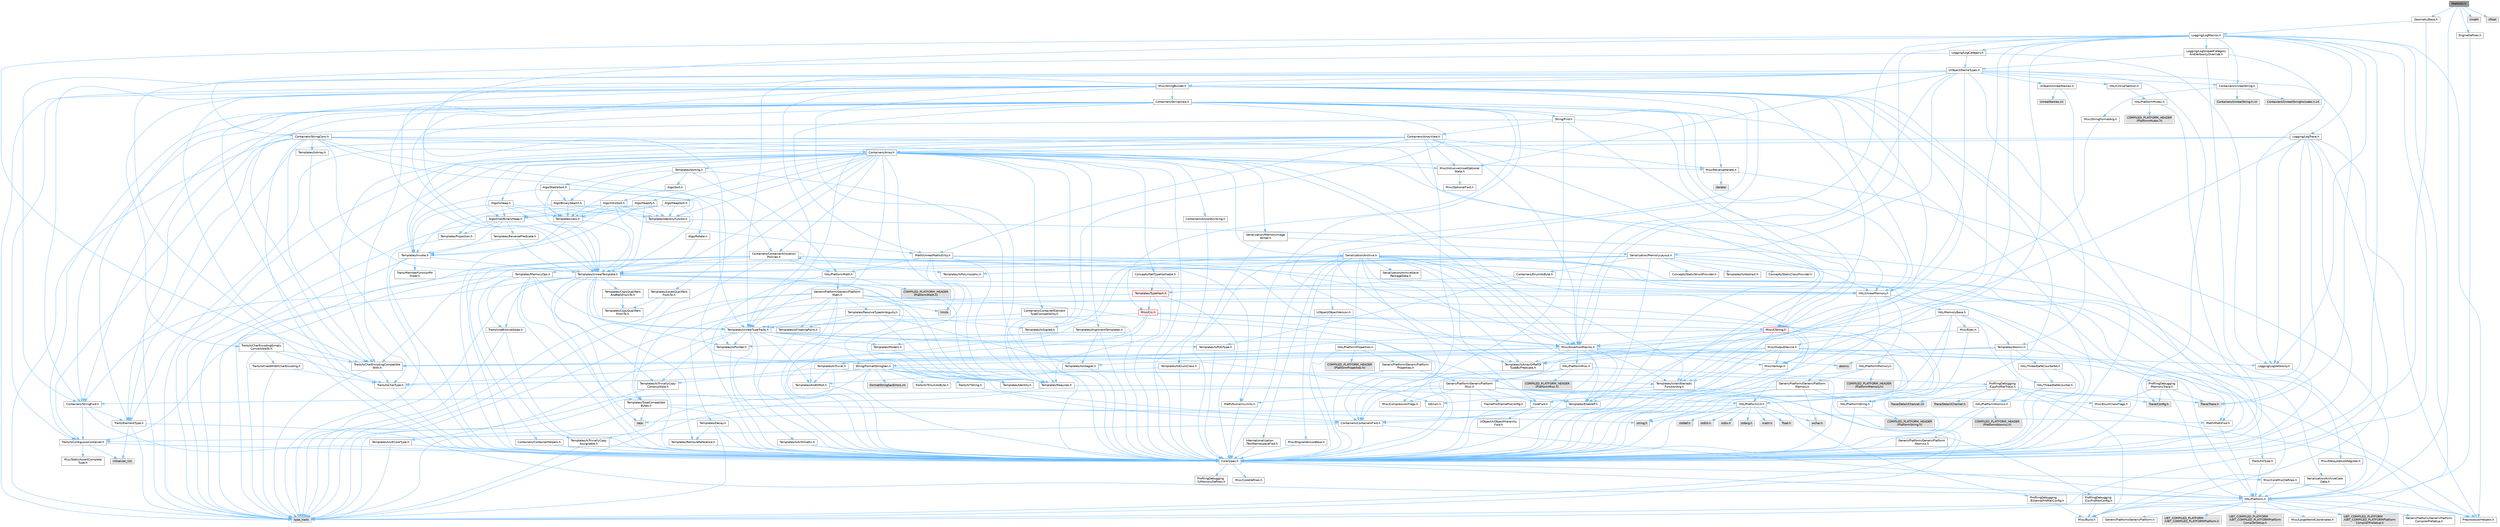 digraph "MathUtil.h"
{
 // INTERACTIVE_SVG=YES
 // LATEX_PDF_SIZE
  bgcolor="transparent";
  edge [fontname=Helvetica,fontsize=10,labelfontname=Helvetica,labelfontsize=10];
  node [fontname=Helvetica,fontsize=10,shape=box,height=0.2,width=0.4];
  Node1 [id="Node000001",label="MathUtil.h",height=0.2,width=0.4,color="gray40", fillcolor="grey60", style="filled", fontcolor="black",tooltip=" "];
  Node1 -> Node2 [id="edge1_Node000001_Node000002",color="steelblue1",style="solid",tooltip=" "];
  Node2 [id="Node000002",label="GeometryBase.h",height=0.2,width=0.4,color="grey40", fillcolor="white", style="filled",URL="$d5/d5e/GeometryBase_8h.html",tooltip=" "];
  Node2 -> Node3 [id="edge2_Node000002_Node000003",color="steelblue1",style="solid",tooltip=" "];
  Node3 [id="Node000003",label="CoreTypes.h",height=0.2,width=0.4,color="grey40", fillcolor="white", style="filled",URL="$dc/dec/CoreTypes_8h.html",tooltip=" "];
  Node3 -> Node4 [id="edge3_Node000003_Node000004",color="steelblue1",style="solid",tooltip=" "];
  Node4 [id="Node000004",label="HAL/Platform.h",height=0.2,width=0.4,color="grey40", fillcolor="white", style="filled",URL="$d9/dd0/Platform_8h.html",tooltip=" "];
  Node4 -> Node5 [id="edge4_Node000004_Node000005",color="steelblue1",style="solid",tooltip=" "];
  Node5 [id="Node000005",label="Misc/Build.h",height=0.2,width=0.4,color="grey40", fillcolor="white", style="filled",URL="$d3/dbb/Build_8h.html",tooltip=" "];
  Node4 -> Node6 [id="edge5_Node000004_Node000006",color="steelblue1",style="solid",tooltip=" "];
  Node6 [id="Node000006",label="Misc/LargeWorldCoordinates.h",height=0.2,width=0.4,color="grey40", fillcolor="white", style="filled",URL="$d2/dcb/LargeWorldCoordinates_8h.html",tooltip=" "];
  Node4 -> Node7 [id="edge6_Node000004_Node000007",color="steelblue1",style="solid",tooltip=" "];
  Node7 [id="Node000007",label="type_traits",height=0.2,width=0.4,color="grey60", fillcolor="#E0E0E0", style="filled",tooltip=" "];
  Node4 -> Node8 [id="edge7_Node000004_Node000008",color="steelblue1",style="solid",tooltip=" "];
  Node8 [id="Node000008",label="PreprocessorHelpers.h",height=0.2,width=0.4,color="grey40", fillcolor="white", style="filled",URL="$db/ddb/PreprocessorHelpers_8h.html",tooltip=" "];
  Node4 -> Node9 [id="edge8_Node000004_Node000009",color="steelblue1",style="solid",tooltip=" "];
  Node9 [id="Node000009",label="UBT_COMPILED_PLATFORM\l/UBT_COMPILED_PLATFORMPlatform\lCompilerPreSetup.h",height=0.2,width=0.4,color="grey60", fillcolor="#E0E0E0", style="filled",tooltip=" "];
  Node4 -> Node10 [id="edge9_Node000004_Node000010",color="steelblue1",style="solid",tooltip=" "];
  Node10 [id="Node000010",label="GenericPlatform/GenericPlatform\lCompilerPreSetup.h",height=0.2,width=0.4,color="grey40", fillcolor="white", style="filled",URL="$d9/dc8/GenericPlatformCompilerPreSetup_8h.html",tooltip=" "];
  Node4 -> Node11 [id="edge10_Node000004_Node000011",color="steelblue1",style="solid",tooltip=" "];
  Node11 [id="Node000011",label="GenericPlatform/GenericPlatform.h",height=0.2,width=0.4,color="grey40", fillcolor="white", style="filled",URL="$d6/d84/GenericPlatform_8h.html",tooltip=" "];
  Node4 -> Node12 [id="edge11_Node000004_Node000012",color="steelblue1",style="solid",tooltip=" "];
  Node12 [id="Node000012",label="UBT_COMPILED_PLATFORM\l/UBT_COMPILED_PLATFORMPlatform.h",height=0.2,width=0.4,color="grey60", fillcolor="#E0E0E0", style="filled",tooltip=" "];
  Node4 -> Node13 [id="edge12_Node000004_Node000013",color="steelblue1",style="solid",tooltip=" "];
  Node13 [id="Node000013",label="UBT_COMPILED_PLATFORM\l/UBT_COMPILED_PLATFORMPlatform\lCompilerSetup.h",height=0.2,width=0.4,color="grey60", fillcolor="#E0E0E0", style="filled",tooltip=" "];
  Node3 -> Node14 [id="edge13_Node000003_Node000014",color="steelblue1",style="solid",tooltip=" "];
  Node14 [id="Node000014",label="ProfilingDebugging\l/UMemoryDefines.h",height=0.2,width=0.4,color="grey40", fillcolor="white", style="filled",URL="$d2/da2/UMemoryDefines_8h.html",tooltip=" "];
  Node3 -> Node15 [id="edge14_Node000003_Node000015",color="steelblue1",style="solid",tooltip=" "];
  Node15 [id="Node000015",label="Misc/CoreMiscDefines.h",height=0.2,width=0.4,color="grey40", fillcolor="white", style="filled",URL="$da/d38/CoreMiscDefines_8h.html",tooltip=" "];
  Node15 -> Node4 [id="edge15_Node000015_Node000004",color="steelblue1",style="solid",tooltip=" "];
  Node15 -> Node8 [id="edge16_Node000015_Node000008",color="steelblue1",style="solid",tooltip=" "];
  Node3 -> Node16 [id="edge17_Node000003_Node000016",color="steelblue1",style="solid",tooltip=" "];
  Node16 [id="Node000016",label="Misc/CoreDefines.h",height=0.2,width=0.4,color="grey40", fillcolor="white", style="filled",URL="$d3/dd2/CoreDefines_8h.html",tooltip=" "];
  Node2 -> Node17 [id="edge18_Node000002_Node000017",color="steelblue1",style="solid",tooltip=" "];
  Node17 [id="Node000017",label="Logging/LogMacros.h",height=0.2,width=0.4,color="grey40", fillcolor="white", style="filled",URL="$d0/d16/LogMacros_8h.html",tooltip=" "];
  Node17 -> Node18 [id="edge19_Node000017_Node000018",color="steelblue1",style="solid",tooltip=" "];
  Node18 [id="Node000018",label="Containers/UnrealString.h",height=0.2,width=0.4,color="grey40", fillcolor="white", style="filled",URL="$d5/dba/UnrealString_8h.html",tooltip=" "];
  Node18 -> Node19 [id="edge20_Node000018_Node000019",color="steelblue1",style="solid",tooltip=" "];
  Node19 [id="Node000019",label="Containers/UnrealStringIncludes.h.inl",height=0.2,width=0.4,color="grey60", fillcolor="#E0E0E0", style="filled",tooltip=" "];
  Node18 -> Node20 [id="edge21_Node000018_Node000020",color="steelblue1",style="solid",tooltip=" "];
  Node20 [id="Node000020",label="Containers/UnrealString.h.inl",height=0.2,width=0.4,color="grey60", fillcolor="#E0E0E0", style="filled",tooltip=" "];
  Node18 -> Node21 [id="edge22_Node000018_Node000021",color="steelblue1",style="solid",tooltip=" "];
  Node21 [id="Node000021",label="Misc/StringFormatArg.h",height=0.2,width=0.4,color="grey40", fillcolor="white", style="filled",URL="$d2/d16/StringFormatArg_8h.html",tooltip=" "];
  Node21 -> Node22 [id="edge23_Node000021_Node000022",color="steelblue1",style="solid",tooltip=" "];
  Node22 [id="Node000022",label="Containers/ContainersFwd.h",height=0.2,width=0.4,color="grey40", fillcolor="white", style="filled",URL="$d4/d0a/ContainersFwd_8h.html",tooltip=" "];
  Node22 -> Node4 [id="edge24_Node000022_Node000004",color="steelblue1",style="solid",tooltip=" "];
  Node22 -> Node3 [id="edge25_Node000022_Node000003",color="steelblue1",style="solid",tooltip=" "];
  Node22 -> Node23 [id="edge26_Node000022_Node000023",color="steelblue1",style="solid",tooltip=" "];
  Node23 [id="Node000023",label="Traits/IsContiguousContainer.h",height=0.2,width=0.4,color="grey40", fillcolor="white", style="filled",URL="$d5/d3c/IsContiguousContainer_8h.html",tooltip=" "];
  Node23 -> Node3 [id="edge27_Node000023_Node000003",color="steelblue1",style="solid",tooltip=" "];
  Node23 -> Node24 [id="edge28_Node000023_Node000024",color="steelblue1",style="solid",tooltip=" "];
  Node24 [id="Node000024",label="Misc/StaticAssertComplete\lType.h",height=0.2,width=0.4,color="grey40", fillcolor="white", style="filled",URL="$d5/d4e/StaticAssertCompleteType_8h.html",tooltip=" "];
  Node23 -> Node25 [id="edge29_Node000023_Node000025",color="steelblue1",style="solid",tooltip=" "];
  Node25 [id="Node000025",label="initializer_list",height=0.2,width=0.4,color="grey60", fillcolor="#E0E0E0", style="filled",tooltip=" "];
  Node17 -> Node3 [id="edge30_Node000017_Node000003",color="steelblue1",style="solid",tooltip=" "];
  Node17 -> Node8 [id="edge31_Node000017_Node000008",color="steelblue1",style="solid",tooltip=" "];
  Node17 -> Node26 [id="edge32_Node000017_Node000026",color="steelblue1",style="solid",tooltip=" "];
  Node26 [id="Node000026",label="Logging/LogCategory.h",height=0.2,width=0.4,color="grey40", fillcolor="white", style="filled",URL="$d9/d36/LogCategory_8h.html",tooltip=" "];
  Node26 -> Node3 [id="edge33_Node000026_Node000003",color="steelblue1",style="solid",tooltip=" "];
  Node26 -> Node27 [id="edge34_Node000026_Node000027",color="steelblue1",style="solid",tooltip=" "];
  Node27 [id="Node000027",label="Logging/LogVerbosity.h",height=0.2,width=0.4,color="grey40", fillcolor="white", style="filled",URL="$d2/d8f/LogVerbosity_8h.html",tooltip=" "];
  Node27 -> Node3 [id="edge35_Node000027_Node000003",color="steelblue1",style="solid",tooltip=" "];
  Node26 -> Node28 [id="edge36_Node000026_Node000028",color="steelblue1",style="solid",tooltip=" "];
  Node28 [id="Node000028",label="UObject/NameTypes.h",height=0.2,width=0.4,color="grey40", fillcolor="white", style="filled",URL="$d6/d35/NameTypes_8h.html",tooltip=" "];
  Node28 -> Node3 [id="edge37_Node000028_Node000003",color="steelblue1",style="solid",tooltip=" "];
  Node28 -> Node29 [id="edge38_Node000028_Node000029",color="steelblue1",style="solid",tooltip=" "];
  Node29 [id="Node000029",label="Misc/AssertionMacros.h",height=0.2,width=0.4,color="grey40", fillcolor="white", style="filled",URL="$d0/dfa/AssertionMacros_8h.html",tooltip=" "];
  Node29 -> Node3 [id="edge39_Node000029_Node000003",color="steelblue1",style="solid",tooltip=" "];
  Node29 -> Node4 [id="edge40_Node000029_Node000004",color="steelblue1",style="solid",tooltip=" "];
  Node29 -> Node30 [id="edge41_Node000029_Node000030",color="steelblue1",style="solid",tooltip=" "];
  Node30 [id="Node000030",label="HAL/PlatformMisc.h",height=0.2,width=0.4,color="grey40", fillcolor="white", style="filled",URL="$d0/df5/PlatformMisc_8h.html",tooltip=" "];
  Node30 -> Node3 [id="edge42_Node000030_Node000003",color="steelblue1",style="solid",tooltip=" "];
  Node30 -> Node31 [id="edge43_Node000030_Node000031",color="steelblue1",style="solid",tooltip=" "];
  Node31 [id="Node000031",label="GenericPlatform/GenericPlatform\lMisc.h",height=0.2,width=0.4,color="grey40", fillcolor="white", style="filled",URL="$db/d9a/GenericPlatformMisc_8h.html",tooltip=" "];
  Node31 -> Node32 [id="edge44_Node000031_Node000032",color="steelblue1",style="solid",tooltip=" "];
  Node32 [id="Node000032",label="Containers/StringFwd.h",height=0.2,width=0.4,color="grey40", fillcolor="white", style="filled",URL="$df/d37/StringFwd_8h.html",tooltip=" "];
  Node32 -> Node3 [id="edge45_Node000032_Node000003",color="steelblue1",style="solid",tooltip=" "];
  Node32 -> Node33 [id="edge46_Node000032_Node000033",color="steelblue1",style="solid",tooltip=" "];
  Node33 [id="Node000033",label="Traits/ElementType.h",height=0.2,width=0.4,color="grey40", fillcolor="white", style="filled",URL="$d5/d4f/ElementType_8h.html",tooltip=" "];
  Node33 -> Node4 [id="edge47_Node000033_Node000004",color="steelblue1",style="solid",tooltip=" "];
  Node33 -> Node25 [id="edge48_Node000033_Node000025",color="steelblue1",style="solid",tooltip=" "];
  Node33 -> Node7 [id="edge49_Node000033_Node000007",color="steelblue1",style="solid",tooltip=" "];
  Node32 -> Node23 [id="edge50_Node000032_Node000023",color="steelblue1",style="solid",tooltip=" "];
  Node31 -> Node34 [id="edge51_Node000031_Node000034",color="steelblue1",style="solid",tooltip=" "];
  Node34 [id="Node000034",label="CoreFwd.h",height=0.2,width=0.4,color="grey40", fillcolor="white", style="filled",URL="$d1/d1e/CoreFwd_8h.html",tooltip=" "];
  Node34 -> Node3 [id="edge52_Node000034_Node000003",color="steelblue1",style="solid",tooltip=" "];
  Node34 -> Node22 [id="edge53_Node000034_Node000022",color="steelblue1",style="solid",tooltip=" "];
  Node34 -> Node35 [id="edge54_Node000034_Node000035",color="steelblue1",style="solid",tooltip=" "];
  Node35 [id="Node000035",label="Math/MathFwd.h",height=0.2,width=0.4,color="grey40", fillcolor="white", style="filled",URL="$d2/d10/MathFwd_8h.html",tooltip=" "];
  Node35 -> Node4 [id="edge55_Node000035_Node000004",color="steelblue1",style="solid",tooltip=" "];
  Node34 -> Node36 [id="edge56_Node000034_Node000036",color="steelblue1",style="solid",tooltip=" "];
  Node36 [id="Node000036",label="UObject/UObjectHierarchy\lFwd.h",height=0.2,width=0.4,color="grey40", fillcolor="white", style="filled",URL="$d3/d13/UObjectHierarchyFwd_8h.html",tooltip=" "];
  Node31 -> Node3 [id="edge57_Node000031_Node000003",color="steelblue1",style="solid",tooltip=" "];
  Node31 -> Node37 [id="edge58_Node000031_Node000037",color="steelblue1",style="solid",tooltip=" "];
  Node37 [id="Node000037",label="FramePro/FrameProConfig.h",height=0.2,width=0.4,color="grey40", fillcolor="white", style="filled",URL="$d7/d90/FrameProConfig_8h.html",tooltip=" "];
  Node31 -> Node38 [id="edge59_Node000031_Node000038",color="steelblue1",style="solid",tooltip=" "];
  Node38 [id="Node000038",label="HAL/PlatformCrt.h",height=0.2,width=0.4,color="grey40", fillcolor="white", style="filled",URL="$d8/d75/PlatformCrt_8h.html",tooltip=" "];
  Node38 -> Node39 [id="edge60_Node000038_Node000039",color="steelblue1",style="solid",tooltip=" "];
  Node39 [id="Node000039",label="new",height=0.2,width=0.4,color="grey60", fillcolor="#E0E0E0", style="filled",tooltip=" "];
  Node38 -> Node40 [id="edge61_Node000038_Node000040",color="steelblue1",style="solid",tooltip=" "];
  Node40 [id="Node000040",label="wchar.h",height=0.2,width=0.4,color="grey60", fillcolor="#E0E0E0", style="filled",tooltip=" "];
  Node38 -> Node41 [id="edge62_Node000038_Node000041",color="steelblue1",style="solid",tooltip=" "];
  Node41 [id="Node000041",label="stddef.h",height=0.2,width=0.4,color="grey60", fillcolor="#E0E0E0", style="filled",tooltip=" "];
  Node38 -> Node42 [id="edge63_Node000038_Node000042",color="steelblue1",style="solid",tooltip=" "];
  Node42 [id="Node000042",label="stdlib.h",height=0.2,width=0.4,color="grey60", fillcolor="#E0E0E0", style="filled",tooltip=" "];
  Node38 -> Node43 [id="edge64_Node000038_Node000043",color="steelblue1",style="solid",tooltip=" "];
  Node43 [id="Node000043",label="stdio.h",height=0.2,width=0.4,color="grey60", fillcolor="#E0E0E0", style="filled",tooltip=" "];
  Node38 -> Node44 [id="edge65_Node000038_Node000044",color="steelblue1",style="solid",tooltip=" "];
  Node44 [id="Node000044",label="stdarg.h",height=0.2,width=0.4,color="grey60", fillcolor="#E0E0E0", style="filled",tooltip=" "];
  Node38 -> Node45 [id="edge66_Node000038_Node000045",color="steelblue1",style="solid",tooltip=" "];
  Node45 [id="Node000045",label="math.h",height=0.2,width=0.4,color="grey60", fillcolor="#E0E0E0", style="filled",tooltip=" "];
  Node38 -> Node46 [id="edge67_Node000038_Node000046",color="steelblue1",style="solid",tooltip=" "];
  Node46 [id="Node000046",label="float.h",height=0.2,width=0.4,color="grey60", fillcolor="#E0E0E0", style="filled",tooltip=" "];
  Node38 -> Node47 [id="edge68_Node000038_Node000047",color="steelblue1",style="solid",tooltip=" "];
  Node47 [id="Node000047",label="string.h",height=0.2,width=0.4,color="grey60", fillcolor="#E0E0E0", style="filled",tooltip=" "];
  Node31 -> Node48 [id="edge69_Node000031_Node000048",color="steelblue1",style="solid",tooltip=" "];
  Node48 [id="Node000048",label="Math/NumericLimits.h",height=0.2,width=0.4,color="grey40", fillcolor="white", style="filled",URL="$df/d1b/NumericLimits_8h.html",tooltip=" "];
  Node48 -> Node3 [id="edge70_Node000048_Node000003",color="steelblue1",style="solid",tooltip=" "];
  Node31 -> Node49 [id="edge71_Node000031_Node000049",color="steelblue1",style="solid",tooltip=" "];
  Node49 [id="Node000049",label="Misc/CompressionFlags.h",height=0.2,width=0.4,color="grey40", fillcolor="white", style="filled",URL="$d9/d76/CompressionFlags_8h.html",tooltip=" "];
  Node31 -> Node50 [id="edge72_Node000031_Node000050",color="steelblue1",style="solid",tooltip=" "];
  Node50 [id="Node000050",label="Misc/EnumClassFlags.h",height=0.2,width=0.4,color="grey40", fillcolor="white", style="filled",URL="$d8/de7/EnumClassFlags_8h.html",tooltip=" "];
  Node31 -> Node51 [id="edge73_Node000031_Node000051",color="steelblue1",style="solid",tooltip=" "];
  Node51 [id="Node000051",label="ProfilingDebugging\l/CsvProfilerConfig.h",height=0.2,width=0.4,color="grey40", fillcolor="white", style="filled",URL="$d3/d88/CsvProfilerConfig_8h.html",tooltip=" "];
  Node51 -> Node5 [id="edge74_Node000051_Node000005",color="steelblue1",style="solid",tooltip=" "];
  Node31 -> Node52 [id="edge75_Node000031_Node000052",color="steelblue1",style="solid",tooltip=" "];
  Node52 [id="Node000052",label="ProfilingDebugging\l/ExternalProfilerConfig.h",height=0.2,width=0.4,color="grey40", fillcolor="white", style="filled",URL="$d3/dbb/ExternalProfilerConfig_8h.html",tooltip=" "];
  Node52 -> Node5 [id="edge76_Node000052_Node000005",color="steelblue1",style="solid",tooltip=" "];
  Node30 -> Node53 [id="edge77_Node000030_Node000053",color="steelblue1",style="solid",tooltip=" "];
  Node53 [id="Node000053",label="COMPILED_PLATFORM_HEADER\l(PlatformMisc.h)",height=0.2,width=0.4,color="grey60", fillcolor="#E0E0E0", style="filled",tooltip=" "];
  Node30 -> Node54 [id="edge78_Node000030_Node000054",color="steelblue1",style="solid",tooltip=" "];
  Node54 [id="Node000054",label="ProfilingDebugging\l/CpuProfilerTrace.h",height=0.2,width=0.4,color="grey40", fillcolor="white", style="filled",URL="$da/dcb/CpuProfilerTrace_8h.html",tooltip=" "];
  Node54 -> Node3 [id="edge79_Node000054_Node000003",color="steelblue1",style="solid",tooltip=" "];
  Node54 -> Node22 [id="edge80_Node000054_Node000022",color="steelblue1",style="solid",tooltip=" "];
  Node54 -> Node55 [id="edge81_Node000054_Node000055",color="steelblue1",style="solid",tooltip=" "];
  Node55 [id="Node000055",label="HAL/PlatformAtomics.h",height=0.2,width=0.4,color="grey40", fillcolor="white", style="filled",URL="$d3/d36/PlatformAtomics_8h.html",tooltip=" "];
  Node55 -> Node3 [id="edge82_Node000055_Node000003",color="steelblue1",style="solid",tooltip=" "];
  Node55 -> Node56 [id="edge83_Node000055_Node000056",color="steelblue1",style="solid",tooltip=" "];
  Node56 [id="Node000056",label="GenericPlatform/GenericPlatform\lAtomics.h",height=0.2,width=0.4,color="grey40", fillcolor="white", style="filled",URL="$da/d72/GenericPlatformAtomics_8h.html",tooltip=" "];
  Node56 -> Node3 [id="edge84_Node000056_Node000003",color="steelblue1",style="solid",tooltip=" "];
  Node55 -> Node57 [id="edge85_Node000055_Node000057",color="steelblue1",style="solid",tooltip=" "];
  Node57 [id="Node000057",label="COMPILED_PLATFORM_HEADER\l(PlatformAtomics.h)",height=0.2,width=0.4,color="grey60", fillcolor="#E0E0E0", style="filled",tooltip=" "];
  Node54 -> Node8 [id="edge86_Node000054_Node000008",color="steelblue1",style="solid",tooltip=" "];
  Node54 -> Node5 [id="edge87_Node000054_Node000005",color="steelblue1",style="solid",tooltip=" "];
  Node54 -> Node58 [id="edge88_Node000054_Node000058",color="steelblue1",style="solid",tooltip=" "];
  Node58 [id="Node000058",label="Trace/Config.h",height=0.2,width=0.4,color="grey60", fillcolor="#E0E0E0", style="filled",tooltip=" "];
  Node54 -> Node59 [id="edge89_Node000054_Node000059",color="steelblue1",style="solid",tooltip=" "];
  Node59 [id="Node000059",label="Trace/Detail/Channel.h",height=0.2,width=0.4,color="grey60", fillcolor="#E0E0E0", style="filled",tooltip=" "];
  Node54 -> Node60 [id="edge90_Node000054_Node000060",color="steelblue1",style="solid",tooltip=" "];
  Node60 [id="Node000060",label="Trace/Detail/Channel.inl",height=0.2,width=0.4,color="grey60", fillcolor="#E0E0E0", style="filled",tooltip=" "];
  Node54 -> Node61 [id="edge91_Node000054_Node000061",color="steelblue1",style="solid",tooltip=" "];
  Node61 [id="Node000061",label="Trace/Trace.h",height=0.2,width=0.4,color="grey60", fillcolor="#E0E0E0", style="filled",tooltip=" "];
  Node29 -> Node8 [id="edge92_Node000029_Node000008",color="steelblue1",style="solid",tooltip=" "];
  Node29 -> Node62 [id="edge93_Node000029_Node000062",color="steelblue1",style="solid",tooltip=" "];
  Node62 [id="Node000062",label="Templates/EnableIf.h",height=0.2,width=0.4,color="grey40", fillcolor="white", style="filled",URL="$d7/d60/EnableIf_8h.html",tooltip=" "];
  Node62 -> Node3 [id="edge94_Node000062_Node000003",color="steelblue1",style="solid",tooltip=" "];
  Node29 -> Node63 [id="edge95_Node000029_Node000063",color="steelblue1",style="solid",tooltip=" "];
  Node63 [id="Node000063",label="Templates/IsArrayOrRefOf\lTypeByPredicate.h",height=0.2,width=0.4,color="grey40", fillcolor="white", style="filled",URL="$d6/da1/IsArrayOrRefOfTypeByPredicate_8h.html",tooltip=" "];
  Node63 -> Node3 [id="edge96_Node000063_Node000003",color="steelblue1",style="solid",tooltip=" "];
  Node29 -> Node64 [id="edge97_Node000029_Node000064",color="steelblue1",style="solid",tooltip=" "];
  Node64 [id="Node000064",label="Templates/IsValidVariadic\lFunctionArg.h",height=0.2,width=0.4,color="grey40", fillcolor="white", style="filled",URL="$d0/dc8/IsValidVariadicFunctionArg_8h.html",tooltip=" "];
  Node64 -> Node3 [id="edge98_Node000064_Node000003",color="steelblue1",style="solid",tooltip=" "];
  Node64 -> Node65 [id="edge99_Node000064_Node000065",color="steelblue1",style="solid",tooltip=" "];
  Node65 [id="Node000065",label="IsEnum.h",height=0.2,width=0.4,color="grey40", fillcolor="white", style="filled",URL="$d4/de5/IsEnum_8h.html",tooltip=" "];
  Node64 -> Node7 [id="edge100_Node000064_Node000007",color="steelblue1",style="solid",tooltip=" "];
  Node29 -> Node66 [id="edge101_Node000029_Node000066",color="steelblue1",style="solid",tooltip=" "];
  Node66 [id="Node000066",label="Traits/IsCharEncodingCompatible\lWith.h",height=0.2,width=0.4,color="grey40", fillcolor="white", style="filled",URL="$df/dd1/IsCharEncodingCompatibleWith_8h.html",tooltip=" "];
  Node66 -> Node7 [id="edge102_Node000066_Node000007",color="steelblue1",style="solid",tooltip=" "];
  Node66 -> Node67 [id="edge103_Node000066_Node000067",color="steelblue1",style="solid",tooltip=" "];
  Node67 [id="Node000067",label="Traits/IsCharType.h",height=0.2,width=0.4,color="grey40", fillcolor="white", style="filled",URL="$db/d51/IsCharType_8h.html",tooltip=" "];
  Node67 -> Node3 [id="edge104_Node000067_Node000003",color="steelblue1",style="solid",tooltip=" "];
  Node29 -> Node68 [id="edge105_Node000029_Node000068",color="steelblue1",style="solid",tooltip=" "];
  Node68 [id="Node000068",label="Misc/VarArgs.h",height=0.2,width=0.4,color="grey40", fillcolor="white", style="filled",URL="$d5/d6f/VarArgs_8h.html",tooltip=" "];
  Node68 -> Node3 [id="edge106_Node000068_Node000003",color="steelblue1",style="solid",tooltip=" "];
  Node29 -> Node69 [id="edge107_Node000029_Node000069",color="steelblue1",style="solid",tooltip=" "];
  Node69 [id="Node000069",label="String/FormatStringSan.h",height=0.2,width=0.4,color="grey40", fillcolor="white", style="filled",URL="$d3/d8b/FormatStringSan_8h.html",tooltip=" "];
  Node69 -> Node7 [id="edge108_Node000069_Node000007",color="steelblue1",style="solid",tooltip=" "];
  Node69 -> Node3 [id="edge109_Node000069_Node000003",color="steelblue1",style="solid",tooltip=" "];
  Node69 -> Node70 [id="edge110_Node000069_Node000070",color="steelblue1",style="solid",tooltip=" "];
  Node70 [id="Node000070",label="Templates/Requires.h",height=0.2,width=0.4,color="grey40", fillcolor="white", style="filled",URL="$dc/d96/Requires_8h.html",tooltip=" "];
  Node70 -> Node62 [id="edge111_Node000070_Node000062",color="steelblue1",style="solid",tooltip=" "];
  Node70 -> Node7 [id="edge112_Node000070_Node000007",color="steelblue1",style="solid",tooltip=" "];
  Node69 -> Node71 [id="edge113_Node000069_Node000071",color="steelblue1",style="solid",tooltip=" "];
  Node71 [id="Node000071",label="Templates/Identity.h",height=0.2,width=0.4,color="grey40", fillcolor="white", style="filled",URL="$d0/dd5/Identity_8h.html",tooltip=" "];
  Node69 -> Node64 [id="edge114_Node000069_Node000064",color="steelblue1",style="solid",tooltip=" "];
  Node69 -> Node67 [id="edge115_Node000069_Node000067",color="steelblue1",style="solid",tooltip=" "];
  Node69 -> Node72 [id="edge116_Node000069_Node000072",color="steelblue1",style="solid",tooltip=" "];
  Node72 [id="Node000072",label="Traits/IsTEnumAsByte.h",height=0.2,width=0.4,color="grey40", fillcolor="white", style="filled",URL="$d1/de6/IsTEnumAsByte_8h.html",tooltip=" "];
  Node69 -> Node73 [id="edge117_Node000069_Node000073",color="steelblue1",style="solid",tooltip=" "];
  Node73 [id="Node000073",label="Traits/IsTString.h",height=0.2,width=0.4,color="grey40", fillcolor="white", style="filled",URL="$d0/df8/IsTString_8h.html",tooltip=" "];
  Node73 -> Node22 [id="edge118_Node000073_Node000022",color="steelblue1",style="solid",tooltip=" "];
  Node69 -> Node22 [id="edge119_Node000069_Node000022",color="steelblue1",style="solid",tooltip=" "];
  Node69 -> Node74 [id="edge120_Node000069_Node000074",color="steelblue1",style="solid",tooltip=" "];
  Node74 [id="Node000074",label="FormatStringSanErrors.inl",height=0.2,width=0.4,color="grey60", fillcolor="#E0E0E0", style="filled",tooltip=" "];
  Node29 -> Node75 [id="edge121_Node000029_Node000075",color="steelblue1",style="solid",tooltip=" "];
  Node75 [id="Node000075",label="atomic",height=0.2,width=0.4,color="grey60", fillcolor="#E0E0E0", style="filled",tooltip=" "];
  Node28 -> Node76 [id="edge122_Node000028_Node000076",color="steelblue1",style="solid",tooltip=" "];
  Node76 [id="Node000076",label="HAL/UnrealMemory.h",height=0.2,width=0.4,color="grey40", fillcolor="white", style="filled",URL="$d9/d96/UnrealMemory_8h.html",tooltip=" "];
  Node76 -> Node3 [id="edge123_Node000076_Node000003",color="steelblue1",style="solid",tooltip=" "];
  Node76 -> Node77 [id="edge124_Node000076_Node000077",color="steelblue1",style="solid",tooltip=" "];
  Node77 [id="Node000077",label="GenericPlatform/GenericPlatform\lMemory.h",height=0.2,width=0.4,color="grey40", fillcolor="white", style="filled",URL="$dd/d22/GenericPlatformMemory_8h.html",tooltip=" "];
  Node77 -> Node34 [id="edge125_Node000077_Node000034",color="steelblue1",style="solid",tooltip=" "];
  Node77 -> Node3 [id="edge126_Node000077_Node000003",color="steelblue1",style="solid",tooltip=" "];
  Node77 -> Node78 [id="edge127_Node000077_Node000078",color="steelblue1",style="solid",tooltip=" "];
  Node78 [id="Node000078",label="HAL/PlatformString.h",height=0.2,width=0.4,color="grey40", fillcolor="white", style="filled",URL="$db/db5/PlatformString_8h.html",tooltip=" "];
  Node78 -> Node3 [id="edge128_Node000078_Node000003",color="steelblue1",style="solid",tooltip=" "];
  Node78 -> Node79 [id="edge129_Node000078_Node000079",color="steelblue1",style="solid",tooltip=" "];
  Node79 [id="Node000079",label="COMPILED_PLATFORM_HEADER\l(PlatformString.h)",height=0.2,width=0.4,color="grey60", fillcolor="#E0E0E0", style="filled",tooltip=" "];
  Node77 -> Node47 [id="edge130_Node000077_Node000047",color="steelblue1",style="solid",tooltip=" "];
  Node77 -> Node40 [id="edge131_Node000077_Node000040",color="steelblue1",style="solid",tooltip=" "];
  Node76 -> Node80 [id="edge132_Node000076_Node000080",color="steelblue1",style="solid",tooltip=" "];
  Node80 [id="Node000080",label="HAL/MemoryBase.h",height=0.2,width=0.4,color="grey40", fillcolor="white", style="filled",URL="$d6/d9f/MemoryBase_8h.html",tooltip=" "];
  Node80 -> Node3 [id="edge133_Node000080_Node000003",color="steelblue1",style="solid",tooltip=" "];
  Node80 -> Node55 [id="edge134_Node000080_Node000055",color="steelblue1",style="solid",tooltip=" "];
  Node80 -> Node38 [id="edge135_Node000080_Node000038",color="steelblue1",style="solid",tooltip=" "];
  Node80 -> Node81 [id="edge136_Node000080_Node000081",color="steelblue1",style="solid",tooltip=" "];
  Node81 [id="Node000081",label="Misc/Exec.h",height=0.2,width=0.4,color="grey40", fillcolor="white", style="filled",URL="$de/ddb/Exec_8h.html",tooltip=" "];
  Node81 -> Node3 [id="edge137_Node000081_Node000003",color="steelblue1",style="solid",tooltip=" "];
  Node81 -> Node29 [id="edge138_Node000081_Node000029",color="steelblue1",style="solid",tooltip=" "];
  Node80 -> Node82 [id="edge139_Node000080_Node000082",color="steelblue1",style="solid",tooltip=" "];
  Node82 [id="Node000082",label="Misc/OutputDevice.h",height=0.2,width=0.4,color="grey40", fillcolor="white", style="filled",URL="$d7/d32/OutputDevice_8h.html",tooltip=" "];
  Node82 -> Node34 [id="edge140_Node000082_Node000034",color="steelblue1",style="solid",tooltip=" "];
  Node82 -> Node3 [id="edge141_Node000082_Node000003",color="steelblue1",style="solid",tooltip=" "];
  Node82 -> Node27 [id="edge142_Node000082_Node000027",color="steelblue1",style="solid",tooltip=" "];
  Node82 -> Node68 [id="edge143_Node000082_Node000068",color="steelblue1",style="solid",tooltip=" "];
  Node82 -> Node63 [id="edge144_Node000082_Node000063",color="steelblue1",style="solid",tooltip=" "];
  Node82 -> Node64 [id="edge145_Node000082_Node000064",color="steelblue1",style="solid",tooltip=" "];
  Node82 -> Node66 [id="edge146_Node000082_Node000066",color="steelblue1",style="solid",tooltip=" "];
  Node80 -> Node83 [id="edge147_Node000080_Node000083",color="steelblue1",style="solid",tooltip=" "];
  Node83 [id="Node000083",label="Templates/Atomic.h",height=0.2,width=0.4,color="grey40", fillcolor="white", style="filled",URL="$d3/d91/Atomic_8h.html",tooltip=" "];
  Node83 -> Node84 [id="edge148_Node000083_Node000084",color="steelblue1",style="solid",tooltip=" "];
  Node84 [id="Node000084",label="HAL/ThreadSafeCounter.h",height=0.2,width=0.4,color="grey40", fillcolor="white", style="filled",URL="$dc/dc9/ThreadSafeCounter_8h.html",tooltip=" "];
  Node84 -> Node3 [id="edge149_Node000084_Node000003",color="steelblue1",style="solid",tooltip=" "];
  Node84 -> Node55 [id="edge150_Node000084_Node000055",color="steelblue1",style="solid",tooltip=" "];
  Node83 -> Node85 [id="edge151_Node000083_Node000085",color="steelblue1",style="solid",tooltip=" "];
  Node85 [id="Node000085",label="HAL/ThreadSafeCounter64.h",height=0.2,width=0.4,color="grey40", fillcolor="white", style="filled",URL="$d0/d12/ThreadSafeCounter64_8h.html",tooltip=" "];
  Node85 -> Node3 [id="edge152_Node000085_Node000003",color="steelblue1",style="solid",tooltip=" "];
  Node85 -> Node84 [id="edge153_Node000085_Node000084",color="steelblue1",style="solid",tooltip=" "];
  Node83 -> Node86 [id="edge154_Node000083_Node000086",color="steelblue1",style="solid",tooltip=" "];
  Node86 [id="Node000086",label="Templates/IsIntegral.h",height=0.2,width=0.4,color="grey40", fillcolor="white", style="filled",URL="$da/d64/IsIntegral_8h.html",tooltip=" "];
  Node86 -> Node3 [id="edge155_Node000086_Node000003",color="steelblue1",style="solid",tooltip=" "];
  Node83 -> Node87 [id="edge156_Node000083_Node000087",color="steelblue1",style="solid",tooltip=" "];
  Node87 [id="Node000087",label="Templates/IsTrivial.h",height=0.2,width=0.4,color="grey40", fillcolor="white", style="filled",URL="$da/d4c/IsTrivial_8h.html",tooltip=" "];
  Node87 -> Node88 [id="edge157_Node000087_Node000088",color="steelblue1",style="solid",tooltip=" "];
  Node88 [id="Node000088",label="Templates/AndOrNot.h",height=0.2,width=0.4,color="grey40", fillcolor="white", style="filled",URL="$db/d0a/AndOrNot_8h.html",tooltip=" "];
  Node88 -> Node3 [id="edge158_Node000088_Node000003",color="steelblue1",style="solid",tooltip=" "];
  Node87 -> Node89 [id="edge159_Node000087_Node000089",color="steelblue1",style="solid",tooltip=" "];
  Node89 [id="Node000089",label="Templates/IsTriviallyCopy\lConstructible.h",height=0.2,width=0.4,color="grey40", fillcolor="white", style="filled",URL="$d3/d78/IsTriviallyCopyConstructible_8h.html",tooltip=" "];
  Node89 -> Node3 [id="edge160_Node000089_Node000003",color="steelblue1",style="solid",tooltip=" "];
  Node89 -> Node7 [id="edge161_Node000089_Node000007",color="steelblue1",style="solid",tooltip=" "];
  Node87 -> Node90 [id="edge162_Node000087_Node000090",color="steelblue1",style="solid",tooltip=" "];
  Node90 [id="Node000090",label="Templates/IsTriviallyCopy\lAssignable.h",height=0.2,width=0.4,color="grey40", fillcolor="white", style="filled",URL="$d2/df2/IsTriviallyCopyAssignable_8h.html",tooltip=" "];
  Node90 -> Node3 [id="edge163_Node000090_Node000003",color="steelblue1",style="solid",tooltip=" "];
  Node90 -> Node7 [id="edge164_Node000090_Node000007",color="steelblue1",style="solid",tooltip=" "];
  Node87 -> Node7 [id="edge165_Node000087_Node000007",color="steelblue1",style="solid",tooltip=" "];
  Node83 -> Node91 [id="edge166_Node000083_Node000091",color="steelblue1",style="solid",tooltip=" "];
  Node91 [id="Node000091",label="Traits/IntType.h",height=0.2,width=0.4,color="grey40", fillcolor="white", style="filled",URL="$d7/deb/IntType_8h.html",tooltip=" "];
  Node91 -> Node4 [id="edge167_Node000091_Node000004",color="steelblue1",style="solid",tooltip=" "];
  Node83 -> Node75 [id="edge168_Node000083_Node000075",color="steelblue1",style="solid",tooltip=" "];
  Node76 -> Node92 [id="edge169_Node000076_Node000092",color="steelblue1",style="solid",tooltip=" "];
  Node92 [id="Node000092",label="HAL/PlatformMemory.h",height=0.2,width=0.4,color="grey40", fillcolor="white", style="filled",URL="$de/d68/PlatformMemory_8h.html",tooltip=" "];
  Node92 -> Node3 [id="edge170_Node000092_Node000003",color="steelblue1",style="solid",tooltip=" "];
  Node92 -> Node77 [id="edge171_Node000092_Node000077",color="steelblue1",style="solid",tooltip=" "];
  Node92 -> Node93 [id="edge172_Node000092_Node000093",color="steelblue1",style="solid",tooltip=" "];
  Node93 [id="Node000093",label="COMPILED_PLATFORM_HEADER\l(PlatformMemory.h)",height=0.2,width=0.4,color="grey60", fillcolor="#E0E0E0", style="filled",tooltip=" "];
  Node76 -> Node94 [id="edge173_Node000076_Node000094",color="steelblue1",style="solid",tooltip=" "];
  Node94 [id="Node000094",label="ProfilingDebugging\l/MemoryTrace.h",height=0.2,width=0.4,color="grey40", fillcolor="white", style="filled",URL="$da/dd7/MemoryTrace_8h.html",tooltip=" "];
  Node94 -> Node4 [id="edge174_Node000094_Node000004",color="steelblue1",style="solid",tooltip=" "];
  Node94 -> Node50 [id="edge175_Node000094_Node000050",color="steelblue1",style="solid",tooltip=" "];
  Node94 -> Node58 [id="edge176_Node000094_Node000058",color="steelblue1",style="solid",tooltip=" "];
  Node94 -> Node61 [id="edge177_Node000094_Node000061",color="steelblue1",style="solid",tooltip=" "];
  Node76 -> Node95 [id="edge178_Node000076_Node000095",color="steelblue1",style="solid",tooltip=" "];
  Node95 [id="Node000095",label="Templates/IsPointer.h",height=0.2,width=0.4,color="grey40", fillcolor="white", style="filled",URL="$d7/d05/IsPointer_8h.html",tooltip=" "];
  Node95 -> Node3 [id="edge179_Node000095_Node000003",color="steelblue1",style="solid",tooltip=" "];
  Node28 -> Node96 [id="edge180_Node000028_Node000096",color="steelblue1",style="solid",tooltip=" "];
  Node96 [id="Node000096",label="Templates/UnrealTypeTraits.h",height=0.2,width=0.4,color="grey40", fillcolor="white", style="filled",URL="$d2/d2d/UnrealTypeTraits_8h.html",tooltip=" "];
  Node96 -> Node3 [id="edge181_Node000096_Node000003",color="steelblue1",style="solid",tooltip=" "];
  Node96 -> Node95 [id="edge182_Node000096_Node000095",color="steelblue1",style="solid",tooltip=" "];
  Node96 -> Node29 [id="edge183_Node000096_Node000029",color="steelblue1",style="solid",tooltip=" "];
  Node96 -> Node88 [id="edge184_Node000096_Node000088",color="steelblue1",style="solid",tooltip=" "];
  Node96 -> Node62 [id="edge185_Node000096_Node000062",color="steelblue1",style="solid",tooltip=" "];
  Node96 -> Node97 [id="edge186_Node000096_Node000097",color="steelblue1",style="solid",tooltip=" "];
  Node97 [id="Node000097",label="Templates/IsArithmetic.h",height=0.2,width=0.4,color="grey40", fillcolor="white", style="filled",URL="$d2/d5d/IsArithmetic_8h.html",tooltip=" "];
  Node97 -> Node3 [id="edge187_Node000097_Node000003",color="steelblue1",style="solid",tooltip=" "];
  Node96 -> Node65 [id="edge188_Node000096_Node000065",color="steelblue1",style="solid",tooltip=" "];
  Node96 -> Node98 [id="edge189_Node000096_Node000098",color="steelblue1",style="solid",tooltip=" "];
  Node98 [id="Node000098",label="Templates/Models.h",height=0.2,width=0.4,color="grey40", fillcolor="white", style="filled",URL="$d3/d0c/Models_8h.html",tooltip=" "];
  Node98 -> Node71 [id="edge190_Node000098_Node000071",color="steelblue1",style="solid",tooltip=" "];
  Node96 -> Node99 [id="edge191_Node000096_Node000099",color="steelblue1",style="solid",tooltip=" "];
  Node99 [id="Node000099",label="Templates/IsPODType.h",height=0.2,width=0.4,color="grey40", fillcolor="white", style="filled",URL="$d7/db1/IsPODType_8h.html",tooltip=" "];
  Node99 -> Node3 [id="edge192_Node000099_Node000003",color="steelblue1",style="solid",tooltip=" "];
  Node96 -> Node100 [id="edge193_Node000096_Node000100",color="steelblue1",style="solid",tooltip=" "];
  Node100 [id="Node000100",label="Templates/IsUECoreType.h",height=0.2,width=0.4,color="grey40", fillcolor="white", style="filled",URL="$d1/db8/IsUECoreType_8h.html",tooltip=" "];
  Node100 -> Node3 [id="edge194_Node000100_Node000003",color="steelblue1",style="solid",tooltip=" "];
  Node100 -> Node7 [id="edge195_Node000100_Node000007",color="steelblue1",style="solid",tooltip=" "];
  Node96 -> Node89 [id="edge196_Node000096_Node000089",color="steelblue1",style="solid",tooltip=" "];
  Node28 -> Node101 [id="edge197_Node000028_Node000101",color="steelblue1",style="solid",tooltip=" "];
  Node101 [id="Node000101",label="Templates/UnrealTemplate.h",height=0.2,width=0.4,color="grey40", fillcolor="white", style="filled",URL="$d4/d24/UnrealTemplate_8h.html",tooltip=" "];
  Node101 -> Node3 [id="edge198_Node000101_Node000003",color="steelblue1",style="solid",tooltip=" "];
  Node101 -> Node95 [id="edge199_Node000101_Node000095",color="steelblue1",style="solid",tooltip=" "];
  Node101 -> Node76 [id="edge200_Node000101_Node000076",color="steelblue1",style="solid",tooltip=" "];
  Node101 -> Node102 [id="edge201_Node000101_Node000102",color="steelblue1",style="solid",tooltip=" "];
  Node102 [id="Node000102",label="Templates/CopyQualifiers\lAndRefsFromTo.h",height=0.2,width=0.4,color="grey40", fillcolor="white", style="filled",URL="$d3/db3/CopyQualifiersAndRefsFromTo_8h.html",tooltip=" "];
  Node102 -> Node103 [id="edge202_Node000102_Node000103",color="steelblue1",style="solid",tooltip=" "];
  Node103 [id="Node000103",label="Templates/CopyQualifiers\lFromTo.h",height=0.2,width=0.4,color="grey40", fillcolor="white", style="filled",URL="$d5/db4/CopyQualifiersFromTo_8h.html",tooltip=" "];
  Node101 -> Node96 [id="edge203_Node000101_Node000096",color="steelblue1",style="solid",tooltip=" "];
  Node101 -> Node104 [id="edge204_Node000101_Node000104",color="steelblue1",style="solid",tooltip=" "];
  Node104 [id="Node000104",label="Templates/RemoveReference.h",height=0.2,width=0.4,color="grey40", fillcolor="white", style="filled",URL="$da/dbe/RemoveReference_8h.html",tooltip=" "];
  Node104 -> Node3 [id="edge205_Node000104_Node000003",color="steelblue1",style="solid",tooltip=" "];
  Node101 -> Node70 [id="edge206_Node000101_Node000070",color="steelblue1",style="solid",tooltip=" "];
  Node101 -> Node105 [id="edge207_Node000101_Node000105",color="steelblue1",style="solid",tooltip=" "];
  Node105 [id="Node000105",label="Templates/TypeCompatible\lBytes.h",height=0.2,width=0.4,color="grey40", fillcolor="white", style="filled",URL="$df/d0a/TypeCompatibleBytes_8h.html",tooltip=" "];
  Node105 -> Node3 [id="edge208_Node000105_Node000003",color="steelblue1",style="solid",tooltip=" "];
  Node105 -> Node47 [id="edge209_Node000105_Node000047",color="steelblue1",style="solid",tooltip=" "];
  Node105 -> Node39 [id="edge210_Node000105_Node000039",color="steelblue1",style="solid",tooltip=" "];
  Node105 -> Node7 [id="edge211_Node000105_Node000007",color="steelblue1",style="solid",tooltip=" "];
  Node101 -> Node71 [id="edge212_Node000101_Node000071",color="steelblue1",style="solid",tooltip=" "];
  Node101 -> Node23 [id="edge213_Node000101_Node000023",color="steelblue1",style="solid",tooltip=" "];
  Node101 -> Node106 [id="edge214_Node000101_Node000106",color="steelblue1",style="solid",tooltip=" "];
  Node106 [id="Node000106",label="Traits/UseBitwiseSwap.h",height=0.2,width=0.4,color="grey40", fillcolor="white", style="filled",URL="$db/df3/UseBitwiseSwap_8h.html",tooltip=" "];
  Node106 -> Node3 [id="edge215_Node000106_Node000003",color="steelblue1",style="solid",tooltip=" "];
  Node106 -> Node7 [id="edge216_Node000106_Node000007",color="steelblue1",style="solid",tooltip=" "];
  Node101 -> Node7 [id="edge217_Node000101_Node000007",color="steelblue1",style="solid",tooltip=" "];
  Node28 -> Node18 [id="edge218_Node000028_Node000018",color="steelblue1",style="solid",tooltip=" "];
  Node28 -> Node107 [id="edge219_Node000028_Node000107",color="steelblue1",style="solid",tooltip=" "];
  Node107 [id="Node000107",label="HAL/CriticalSection.h",height=0.2,width=0.4,color="grey40", fillcolor="white", style="filled",URL="$d6/d90/CriticalSection_8h.html",tooltip=" "];
  Node107 -> Node108 [id="edge220_Node000107_Node000108",color="steelblue1",style="solid",tooltip=" "];
  Node108 [id="Node000108",label="HAL/PlatformMutex.h",height=0.2,width=0.4,color="grey40", fillcolor="white", style="filled",URL="$d9/d0b/PlatformMutex_8h.html",tooltip=" "];
  Node108 -> Node3 [id="edge221_Node000108_Node000003",color="steelblue1",style="solid",tooltip=" "];
  Node108 -> Node109 [id="edge222_Node000108_Node000109",color="steelblue1",style="solid",tooltip=" "];
  Node109 [id="Node000109",label="COMPILED_PLATFORM_HEADER\l(PlatformMutex.h)",height=0.2,width=0.4,color="grey60", fillcolor="#E0E0E0", style="filled",tooltip=" "];
  Node28 -> Node110 [id="edge223_Node000028_Node000110",color="steelblue1",style="solid",tooltip=" "];
  Node110 [id="Node000110",label="Containers/StringConv.h",height=0.2,width=0.4,color="grey40", fillcolor="white", style="filled",URL="$d3/ddf/StringConv_8h.html",tooltip=" "];
  Node110 -> Node3 [id="edge224_Node000110_Node000003",color="steelblue1",style="solid",tooltip=" "];
  Node110 -> Node29 [id="edge225_Node000110_Node000029",color="steelblue1",style="solid",tooltip=" "];
  Node110 -> Node111 [id="edge226_Node000110_Node000111",color="steelblue1",style="solid",tooltip=" "];
  Node111 [id="Node000111",label="Containers/ContainerAllocation\lPolicies.h",height=0.2,width=0.4,color="grey40", fillcolor="white", style="filled",URL="$d7/dff/ContainerAllocationPolicies_8h.html",tooltip=" "];
  Node111 -> Node3 [id="edge227_Node000111_Node000003",color="steelblue1",style="solid",tooltip=" "];
  Node111 -> Node112 [id="edge228_Node000111_Node000112",color="steelblue1",style="solid",tooltip=" "];
  Node112 [id="Node000112",label="Containers/ContainerHelpers.h",height=0.2,width=0.4,color="grey40", fillcolor="white", style="filled",URL="$d7/d33/ContainerHelpers_8h.html",tooltip=" "];
  Node112 -> Node3 [id="edge229_Node000112_Node000003",color="steelblue1",style="solid",tooltip=" "];
  Node111 -> Node111 [id="edge230_Node000111_Node000111",color="steelblue1",style="solid",tooltip=" "];
  Node111 -> Node113 [id="edge231_Node000111_Node000113",color="steelblue1",style="solid",tooltip=" "];
  Node113 [id="Node000113",label="HAL/PlatformMath.h",height=0.2,width=0.4,color="grey40", fillcolor="white", style="filled",URL="$dc/d53/PlatformMath_8h.html",tooltip=" "];
  Node113 -> Node3 [id="edge232_Node000113_Node000003",color="steelblue1",style="solid",tooltip=" "];
  Node113 -> Node114 [id="edge233_Node000113_Node000114",color="steelblue1",style="solid",tooltip=" "];
  Node114 [id="Node000114",label="GenericPlatform/GenericPlatform\lMath.h",height=0.2,width=0.4,color="grey40", fillcolor="white", style="filled",URL="$d5/d79/GenericPlatformMath_8h.html",tooltip=" "];
  Node114 -> Node3 [id="edge234_Node000114_Node000003",color="steelblue1",style="solid",tooltip=" "];
  Node114 -> Node22 [id="edge235_Node000114_Node000022",color="steelblue1",style="solid",tooltip=" "];
  Node114 -> Node38 [id="edge236_Node000114_Node000038",color="steelblue1",style="solid",tooltip=" "];
  Node114 -> Node88 [id="edge237_Node000114_Node000088",color="steelblue1",style="solid",tooltip=" "];
  Node114 -> Node115 [id="edge238_Node000114_Node000115",color="steelblue1",style="solid",tooltip=" "];
  Node115 [id="Node000115",label="Templates/Decay.h",height=0.2,width=0.4,color="grey40", fillcolor="white", style="filled",URL="$dd/d0f/Decay_8h.html",tooltip=" "];
  Node115 -> Node3 [id="edge239_Node000115_Node000003",color="steelblue1",style="solid",tooltip=" "];
  Node115 -> Node104 [id="edge240_Node000115_Node000104",color="steelblue1",style="solid",tooltip=" "];
  Node115 -> Node7 [id="edge241_Node000115_Node000007",color="steelblue1",style="solid",tooltip=" "];
  Node114 -> Node116 [id="edge242_Node000114_Node000116",color="steelblue1",style="solid",tooltip=" "];
  Node116 [id="Node000116",label="Templates/IsFloatingPoint.h",height=0.2,width=0.4,color="grey40", fillcolor="white", style="filled",URL="$d3/d11/IsFloatingPoint_8h.html",tooltip=" "];
  Node116 -> Node3 [id="edge243_Node000116_Node000003",color="steelblue1",style="solid",tooltip=" "];
  Node114 -> Node96 [id="edge244_Node000114_Node000096",color="steelblue1",style="solid",tooltip=" "];
  Node114 -> Node70 [id="edge245_Node000114_Node000070",color="steelblue1",style="solid",tooltip=" "];
  Node114 -> Node117 [id="edge246_Node000114_Node000117",color="steelblue1",style="solid",tooltip=" "];
  Node117 [id="Node000117",label="Templates/ResolveTypeAmbiguity.h",height=0.2,width=0.4,color="grey40", fillcolor="white", style="filled",URL="$df/d1f/ResolveTypeAmbiguity_8h.html",tooltip=" "];
  Node117 -> Node3 [id="edge247_Node000117_Node000003",color="steelblue1",style="solid",tooltip=" "];
  Node117 -> Node116 [id="edge248_Node000117_Node000116",color="steelblue1",style="solid",tooltip=" "];
  Node117 -> Node96 [id="edge249_Node000117_Node000096",color="steelblue1",style="solid",tooltip=" "];
  Node117 -> Node118 [id="edge250_Node000117_Node000118",color="steelblue1",style="solid",tooltip=" "];
  Node118 [id="Node000118",label="Templates/IsSigned.h",height=0.2,width=0.4,color="grey40", fillcolor="white", style="filled",URL="$d8/dd8/IsSigned_8h.html",tooltip=" "];
  Node118 -> Node3 [id="edge251_Node000118_Node000003",color="steelblue1",style="solid",tooltip=" "];
  Node117 -> Node86 [id="edge252_Node000117_Node000086",color="steelblue1",style="solid",tooltip=" "];
  Node117 -> Node70 [id="edge253_Node000117_Node000070",color="steelblue1",style="solid",tooltip=" "];
  Node114 -> Node105 [id="edge254_Node000114_Node000105",color="steelblue1",style="solid",tooltip=" "];
  Node114 -> Node119 [id="edge255_Node000114_Node000119",color="steelblue1",style="solid",tooltip=" "];
  Node119 [id="Node000119",label="limits",height=0.2,width=0.4,color="grey60", fillcolor="#E0E0E0", style="filled",tooltip=" "];
  Node114 -> Node7 [id="edge256_Node000114_Node000007",color="steelblue1",style="solid",tooltip=" "];
  Node113 -> Node120 [id="edge257_Node000113_Node000120",color="steelblue1",style="solid",tooltip=" "];
  Node120 [id="Node000120",label="COMPILED_PLATFORM_HEADER\l(PlatformMath.h)",height=0.2,width=0.4,color="grey60", fillcolor="#E0E0E0", style="filled",tooltip=" "];
  Node111 -> Node76 [id="edge258_Node000111_Node000076",color="steelblue1",style="solid",tooltip=" "];
  Node111 -> Node48 [id="edge259_Node000111_Node000048",color="steelblue1",style="solid",tooltip=" "];
  Node111 -> Node29 [id="edge260_Node000111_Node000029",color="steelblue1",style="solid",tooltip=" "];
  Node111 -> Node121 [id="edge261_Node000111_Node000121",color="steelblue1",style="solid",tooltip=" "];
  Node121 [id="Node000121",label="Templates/IsPolymorphic.h",height=0.2,width=0.4,color="grey40", fillcolor="white", style="filled",URL="$dc/d20/IsPolymorphic_8h.html",tooltip=" "];
  Node111 -> Node122 [id="edge262_Node000111_Node000122",color="steelblue1",style="solid",tooltip=" "];
  Node122 [id="Node000122",label="Templates/MemoryOps.h",height=0.2,width=0.4,color="grey40", fillcolor="white", style="filled",URL="$db/dea/MemoryOps_8h.html",tooltip=" "];
  Node122 -> Node3 [id="edge263_Node000122_Node000003",color="steelblue1",style="solid",tooltip=" "];
  Node122 -> Node76 [id="edge264_Node000122_Node000076",color="steelblue1",style="solid",tooltip=" "];
  Node122 -> Node90 [id="edge265_Node000122_Node000090",color="steelblue1",style="solid",tooltip=" "];
  Node122 -> Node89 [id="edge266_Node000122_Node000089",color="steelblue1",style="solid",tooltip=" "];
  Node122 -> Node70 [id="edge267_Node000122_Node000070",color="steelblue1",style="solid",tooltip=" "];
  Node122 -> Node96 [id="edge268_Node000122_Node000096",color="steelblue1",style="solid",tooltip=" "];
  Node122 -> Node106 [id="edge269_Node000122_Node000106",color="steelblue1",style="solid",tooltip=" "];
  Node122 -> Node39 [id="edge270_Node000122_Node000039",color="steelblue1",style="solid",tooltip=" "];
  Node122 -> Node7 [id="edge271_Node000122_Node000007",color="steelblue1",style="solid",tooltip=" "];
  Node111 -> Node105 [id="edge272_Node000111_Node000105",color="steelblue1",style="solid",tooltip=" "];
  Node111 -> Node7 [id="edge273_Node000111_Node000007",color="steelblue1",style="solid",tooltip=" "];
  Node110 -> Node123 [id="edge274_Node000110_Node000123",color="steelblue1",style="solid",tooltip=" "];
  Node123 [id="Node000123",label="Containers/Array.h",height=0.2,width=0.4,color="grey40", fillcolor="white", style="filled",URL="$df/dd0/Array_8h.html",tooltip=" "];
  Node123 -> Node3 [id="edge275_Node000123_Node000003",color="steelblue1",style="solid",tooltip=" "];
  Node123 -> Node29 [id="edge276_Node000123_Node000029",color="steelblue1",style="solid",tooltip=" "];
  Node123 -> Node124 [id="edge277_Node000123_Node000124",color="steelblue1",style="solid",tooltip=" "];
  Node124 [id="Node000124",label="Misc/IntrusiveUnsetOptional\lState.h",height=0.2,width=0.4,color="grey40", fillcolor="white", style="filled",URL="$d2/d0a/IntrusiveUnsetOptionalState_8h.html",tooltip=" "];
  Node124 -> Node125 [id="edge278_Node000124_Node000125",color="steelblue1",style="solid",tooltip=" "];
  Node125 [id="Node000125",label="Misc/OptionalFwd.h",height=0.2,width=0.4,color="grey40", fillcolor="white", style="filled",URL="$dc/d50/OptionalFwd_8h.html",tooltip=" "];
  Node123 -> Node126 [id="edge279_Node000123_Node000126",color="steelblue1",style="solid",tooltip=" "];
  Node126 [id="Node000126",label="Misc/ReverseIterate.h",height=0.2,width=0.4,color="grey40", fillcolor="white", style="filled",URL="$db/de3/ReverseIterate_8h.html",tooltip=" "];
  Node126 -> Node4 [id="edge280_Node000126_Node000004",color="steelblue1",style="solid",tooltip=" "];
  Node126 -> Node127 [id="edge281_Node000126_Node000127",color="steelblue1",style="solid",tooltip=" "];
  Node127 [id="Node000127",label="iterator",height=0.2,width=0.4,color="grey60", fillcolor="#E0E0E0", style="filled",tooltip=" "];
  Node123 -> Node76 [id="edge282_Node000123_Node000076",color="steelblue1",style="solid",tooltip=" "];
  Node123 -> Node96 [id="edge283_Node000123_Node000096",color="steelblue1",style="solid",tooltip=" "];
  Node123 -> Node101 [id="edge284_Node000123_Node000101",color="steelblue1",style="solid",tooltip=" "];
  Node123 -> Node128 [id="edge285_Node000123_Node000128",color="steelblue1",style="solid",tooltip=" "];
  Node128 [id="Node000128",label="Containers/AllowShrinking.h",height=0.2,width=0.4,color="grey40", fillcolor="white", style="filled",URL="$d7/d1a/AllowShrinking_8h.html",tooltip=" "];
  Node128 -> Node3 [id="edge286_Node000128_Node000003",color="steelblue1",style="solid",tooltip=" "];
  Node123 -> Node111 [id="edge287_Node000123_Node000111",color="steelblue1",style="solid",tooltip=" "];
  Node123 -> Node129 [id="edge288_Node000123_Node000129",color="steelblue1",style="solid",tooltip=" "];
  Node129 [id="Node000129",label="Containers/ContainerElement\lTypeCompatibility.h",height=0.2,width=0.4,color="grey40", fillcolor="white", style="filled",URL="$df/ddf/ContainerElementTypeCompatibility_8h.html",tooltip=" "];
  Node129 -> Node3 [id="edge289_Node000129_Node000003",color="steelblue1",style="solid",tooltip=" "];
  Node129 -> Node96 [id="edge290_Node000129_Node000096",color="steelblue1",style="solid",tooltip=" "];
  Node123 -> Node130 [id="edge291_Node000123_Node000130",color="steelblue1",style="solid",tooltip=" "];
  Node130 [id="Node000130",label="Serialization/Archive.h",height=0.2,width=0.4,color="grey40", fillcolor="white", style="filled",URL="$d7/d3b/Archive_8h.html",tooltip=" "];
  Node130 -> Node34 [id="edge292_Node000130_Node000034",color="steelblue1",style="solid",tooltip=" "];
  Node130 -> Node3 [id="edge293_Node000130_Node000003",color="steelblue1",style="solid",tooltip=" "];
  Node130 -> Node131 [id="edge294_Node000130_Node000131",color="steelblue1",style="solid",tooltip=" "];
  Node131 [id="Node000131",label="HAL/PlatformProperties.h",height=0.2,width=0.4,color="grey40", fillcolor="white", style="filled",URL="$d9/db0/PlatformProperties_8h.html",tooltip=" "];
  Node131 -> Node3 [id="edge295_Node000131_Node000003",color="steelblue1",style="solid",tooltip=" "];
  Node131 -> Node132 [id="edge296_Node000131_Node000132",color="steelblue1",style="solid",tooltip=" "];
  Node132 [id="Node000132",label="GenericPlatform/GenericPlatform\lProperties.h",height=0.2,width=0.4,color="grey40", fillcolor="white", style="filled",URL="$d2/dcd/GenericPlatformProperties_8h.html",tooltip=" "];
  Node132 -> Node3 [id="edge297_Node000132_Node000003",color="steelblue1",style="solid",tooltip=" "];
  Node132 -> Node31 [id="edge298_Node000132_Node000031",color="steelblue1",style="solid",tooltip=" "];
  Node131 -> Node133 [id="edge299_Node000131_Node000133",color="steelblue1",style="solid",tooltip=" "];
  Node133 [id="Node000133",label="COMPILED_PLATFORM_HEADER\l(PlatformProperties.h)",height=0.2,width=0.4,color="grey60", fillcolor="#E0E0E0", style="filled",tooltip=" "];
  Node130 -> Node134 [id="edge300_Node000130_Node000134",color="steelblue1",style="solid",tooltip=" "];
  Node134 [id="Node000134",label="Internationalization\l/TextNamespaceFwd.h",height=0.2,width=0.4,color="grey40", fillcolor="white", style="filled",URL="$d8/d97/TextNamespaceFwd_8h.html",tooltip=" "];
  Node134 -> Node3 [id="edge301_Node000134_Node000003",color="steelblue1",style="solid",tooltip=" "];
  Node130 -> Node35 [id="edge302_Node000130_Node000035",color="steelblue1",style="solid",tooltip=" "];
  Node130 -> Node29 [id="edge303_Node000130_Node000029",color="steelblue1",style="solid",tooltip=" "];
  Node130 -> Node5 [id="edge304_Node000130_Node000005",color="steelblue1",style="solid",tooltip=" "];
  Node130 -> Node49 [id="edge305_Node000130_Node000049",color="steelblue1",style="solid",tooltip=" "];
  Node130 -> Node135 [id="edge306_Node000130_Node000135",color="steelblue1",style="solid",tooltip=" "];
  Node135 [id="Node000135",label="Misc/EngineVersionBase.h",height=0.2,width=0.4,color="grey40", fillcolor="white", style="filled",URL="$d5/d2b/EngineVersionBase_8h.html",tooltip=" "];
  Node135 -> Node3 [id="edge307_Node000135_Node000003",color="steelblue1",style="solid",tooltip=" "];
  Node130 -> Node68 [id="edge308_Node000130_Node000068",color="steelblue1",style="solid",tooltip=" "];
  Node130 -> Node136 [id="edge309_Node000130_Node000136",color="steelblue1",style="solid",tooltip=" "];
  Node136 [id="Node000136",label="Serialization/ArchiveCook\lData.h",height=0.2,width=0.4,color="grey40", fillcolor="white", style="filled",URL="$dc/db6/ArchiveCookData_8h.html",tooltip=" "];
  Node136 -> Node4 [id="edge310_Node000136_Node000004",color="steelblue1",style="solid",tooltip=" "];
  Node130 -> Node137 [id="edge311_Node000130_Node000137",color="steelblue1",style="solid",tooltip=" "];
  Node137 [id="Node000137",label="Serialization/ArchiveSave\lPackageData.h",height=0.2,width=0.4,color="grey40", fillcolor="white", style="filled",URL="$d1/d37/ArchiveSavePackageData_8h.html",tooltip=" "];
  Node130 -> Node62 [id="edge312_Node000130_Node000062",color="steelblue1",style="solid",tooltip=" "];
  Node130 -> Node63 [id="edge313_Node000130_Node000063",color="steelblue1",style="solid",tooltip=" "];
  Node130 -> Node138 [id="edge314_Node000130_Node000138",color="steelblue1",style="solid",tooltip=" "];
  Node138 [id="Node000138",label="Templates/IsEnumClass.h",height=0.2,width=0.4,color="grey40", fillcolor="white", style="filled",URL="$d7/d15/IsEnumClass_8h.html",tooltip=" "];
  Node138 -> Node3 [id="edge315_Node000138_Node000003",color="steelblue1",style="solid",tooltip=" "];
  Node138 -> Node88 [id="edge316_Node000138_Node000088",color="steelblue1",style="solid",tooltip=" "];
  Node130 -> Node118 [id="edge317_Node000130_Node000118",color="steelblue1",style="solid",tooltip=" "];
  Node130 -> Node64 [id="edge318_Node000130_Node000064",color="steelblue1",style="solid",tooltip=" "];
  Node130 -> Node101 [id="edge319_Node000130_Node000101",color="steelblue1",style="solid",tooltip=" "];
  Node130 -> Node66 [id="edge320_Node000130_Node000066",color="steelblue1",style="solid",tooltip=" "];
  Node130 -> Node139 [id="edge321_Node000130_Node000139",color="steelblue1",style="solid",tooltip=" "];
  Node139 [id="Node000139",label="UObject/ObjectVersion.h",height=0.2,width=0.4,color="grey40", fillcolor="white", style="filled",URL="$da/d63/ObjectVersion_8h.html",tooltip=" "];
  Node139 -> Node3 [id="edge322_Node000139_Node000003",color="steelblue1",style="solid",tooltip=" "];
  Node123 -> Node140 [id="edge323_Node000123_Node000140",color="steelblue1",style="solid",tooltip=" "];
  Node140 [id="Node000140",label="Serialization/MemoryImage\lWriter.h",height=0.2,width=0.4,color="grey40", fillcolor="white", style="filled",URL="$d0/d08/MemoryImageWriter_8h.html",tooltip=" "];
  Node140 -> Node3 [id="edge324_Node000140_Node000003",color="steelblue1",style="solid",tooltip=" "];
  Node140 -> Node141 [id="edge325_Node000140_Node000141",color="steelblue1",style="solid",tooltip=" "];
  Node141 [id="Node000141",label="Serialization/MemoryLayout.h",height=0.2,width=0.4,color="grey40", fillcolor="white", style="filled",URL="$d7/d66/MemoryLayout_8h.html",tooltip=" "];
  Node141 -> Node142 [id="edge326_Node000141_Node000142",color="steelblue1",style="solid",tooltip=" "];
  Node142 [id="Node000142",label="Concepts/StaticClassProvider.h",height=0.2,width=0.4,color="grey40", fillcolor="white", style="filled",URL="$dd/d83/StaticClassProvider_8h.html",tooltip=" "];
  Node141 -> Node143 [id="edge327_Node000141_Node000143",color="steelblue1",style="solid",tooltip=" "];
  Node143 [id="Node000143",label="Concepts/StaticStructProvider.h",height=0.2,width=0.4,color="grey40", fillcolor="white", style="filled",URL="$d5/d77/StaticStructProvider_8h.html",tooltip=" "];
  Node141 -> Node144 [id="edge328_Node000141_Node000144",color="steelblue1",style="solid",tooltip=" "];
  Node144 [id="Node000144",label="Containers/EnumAsByte.h",height=0.2,width=0.4,color="grey40", fillcolor="white", style="filled",URL="$d6/d9a/EnumAsByte_8h.html",tooltip=" "];
  Node144 -> Node3 [id="edge329_Node000144_Node000003",color="steelblue1",style="solid",tooltip=" "];
  Node144 -> Node99 [id="edge330_Node000144_Node000099",color="steelblue1",style="solid",tooltip=" "];
  Node144 -> Node145 [id="edge331_Node000144_Node000145",color="steelblue1",style="solid",tooltip=" "];
  Node145 [id="Node000145",label="Templates/TypeHash.h",height=0.2,width=0.4,color="red", fillcolor="#FFF0F0", style="filled",URL="$d1/d62/TypeHash_8h.html",tooltip=" "];
  Node145 -> Node3 [id="edge332_Node000145_Node000003",color="steelblue1",style="solid",tooltip=" "];
  Node145 -> Node70 [id="edge333_Node000145_Node000070",color="steelblue1",style="solid",tooltip=" "];
  Node145 -> Node146 [id="edge334_Node000145_Node000146",color="steelblue1",style="solid",tooltip=" "];
  Node146 [id="Node000146",label="Misc/Crc.h",height=0.2,width=0.4,color="red", fillcolor="#FFF0F0", style="filled",URL="$d4/dd2/Crc_8h.html",tooltip=" "];
  Node146 -> Node3 [id="edge335_Node000146_Node000003",color="steelblue1",style="solid",tooltip=" "];
  Node146 -> Node78 [id="edge336_Node000146_Node000078",color="steelblue1",style="solid",tooltip=" "];
  Node146 -> Node29 [id="edge337_Node000146_Node000029",color="steelblue1",style="solid",tooltip=" "];
  Node146 -> Node147 [id="edge338_Node000146_Node000147",color="steelblue1",style="solid",tooltip=" "];
  Node147 [id="Node000147",label="Misc/CString.h",height=0.2,width=0.4,color="red", fillcolor="#FFF0F0", style="filled",URL="$d2/d49/CString_8h.html",tooltip=" "];
  Node147 -> Node3 [id="edge339_Node000147_Node000003",color="steelblue1",style="solid",tooltip=" "];
  Node147 -> Node38 [id="edge340_Node000147_Node000038",color="steelblue1",style="solid",tooltip=" "];
  Node147 -> Node78 [id="edge341_Node000147_Node000078",color="steelblue1",style="solid",tooltip=" "];
  Node147 -> Node29 [id="edge342_Node000147_Node000029",color="steelblue1",style="solid",tooltip=" "];
  Node147 -> Node68 [id="edge343_Node000147_Node000068",color="steelblue1",style="solid",tooltip=" "];
  Node147 -> Node63 [id="edge344_Node000147_Node000063",color="steelblue1",style="solid",tooltip=" "];
  Node147 -> Node64 [id="edge345_Node000147_Node000064",color="steelblue1",style="solid",tooltip=" "];
  Node147 -> Node66 [id="edge346_Node000147_Node000066",color="steelblue1",style="solid",tooltip=" "];
  Node146 -> Node96 [id="edge347_Node000146_Node000096",color="steelblue1",style="solid",tooltip=" "];
  Node146 -> Node67 [id="edge348_Node000146_Node000067",color="steelblue1",style="solid",tooltip=" "];
  Node145 -> Node7 [id="edge349_Node000145_Node000007",color="steelblue1",style="solid",tooltip=" "];
  Node141 -> Node32 [id="edge350_Node000141_Node000032",color="steelblue1",style="solid",tooltip=" "];
  Node141 -> Node76 [id="edge351_Node000141_Node000076",color="steelblue1",style="solid",tooltip=" "];
  Node141 -> Node152 [id="edge352_Node000141_Node000152",color="steelblue1",style="solid",tooltip=" "];
  Node152 [id="Node000152",label="Misc/DelayedAutoRegister.h",height=0.2,width=0.4,color="grey40", fillcolor="white", style="filled",URL="$d1/dda/DelayedAutoRegister_8h.html",tooltip=" "];
  Node152 -> Node4 [id="edge353_Node000152_Node000004",color="steelblue1",style="solid",tooltip=" "];
  Node141 -> Node62 [id="edge354_Node000141_Node000062",color="steelblue1",style="solid",tooltip=" "];
  Node141 -> Node153 [id="edge355_Node000141_Node000153",color="steelblue1",style="solid",tooltip=" "];
  Node153 [id="Node000153",label="Templates/IsAbstract.h",height=0.2,width=0.4,color="grey40", fillcolor="white", style="filled",URL="$d8/db7/IsAbstract_8h.html",tooltip=" "];
  Node141 -> Node121 [id="edge356_Node000141_Node000121",color="steelblue1",style="solid",tooltip=" "];
  Node141 -> Node98 [id="edge357_Node000141_Node000098",color="steelblue1",style="solid",tooltip=" "];
  Node141 -> Node101 [id="edge358_Node000141_Node000101",color="steelblue1",style="solid",tooltip=" "];
  Node123 -> Node154 [id="edge359_Node000123_Node000154",color="steelblue1",style="solid",tooltip=" "];
  Node154 [id="Node000154",label="Algo/Heapify.h",height=0.2,width=0.4,color="grey40", fillcolor="white", style="filled",URL="$d0/d2a/Heapify_8h.html",tooltip=" "];
  Node154 -> Node155 [id="edge360_Node000154_Node000155",color="steelblue1",style="solid",tooltip=" "];
  Node155 [id="Node000155",label="Algo/Impl/BinaryHeap.h",height=0.2,width=0.4,color="grey40", fillcolor="white", style="filled",URL="$d7/da3/Algo_2Impl_2BinaryHeap_8h.html",tooltip=" "];
  Node155 -> Node156 [id="edge361_Node000155_Node000156",color="steelblue1",style="solid",tooltip=" "];
  Node156 [id="Node000156",label="Templates/Invoke.h",height=0.2,width=0.4,color="grey40", fillcolor="white", style="filled",URL="$d7/deb/Invoke_8h.html",tooltip=" "];
  Node156 -> Node3 [id="edge362_Node000156_Node000003",color="steelblue1",style="solid",tooltip=" "];
  Node156 -> Node157 [id="edge363_Node000156_Node000157",color="steelblue1",style="solid",tooltip=" "];
  Node157 [id="Node000157",label="Traits/MemberFunctionPtr\lOuter.h",height=0.2,width=0.4,color="grey40", fillcolor="white", style="filled",URL="$db/da7/MemberFunctionPtrOuter_8h.html",tooltip=" "];
  Node156 -> Node101 [id="edge364_Node000156_Node000101",color="steelblue1",style="solid",tooltip=" "];
  Node156 -> Node7 [id="edge365_Node000156_Node000007",color="steelblue1",style="solid",tooltip=" "];
  Node155 -> Node158 [id="edge366_Node000155_Node000158",color="steelblue1",style="solid",tooltip=" "];
  Node158 [id="Node000158",label="Templates/Projection.h",height=0.2,width=0.4,color="grey40", fillcolor="white", style="filled",URL="$d7/df0/Projection_8h.html",tooltip=" "];
  Node158 -> Node7 [id="edge367_Node000158_Node000007",color="steelblue1",style="solid",tooltip=" "];
  Node155 -> Node159 [id="edge368_Node000155_Node000159",color="steelblue1",style="solid",tooltip=" "];
  Node159 [id="Node000159",label="Templates/ReversePredicate.h",height=0.2,width=0.4,color="grey40", fillcolor="white", style="filled",URL="$d8/d28/ReversePredicate_8h.html",tooltip=" "];
  Node159 -> Node156 [id="edge369_Node000159_Node000156",color="steelblue1",style="solid",tooltip=" "];
  Node159 -> Node101 [id="edge370_Node000159_Node000101",color="steelblue1",style="solid",tooltip=" "];
  Node155 -> Node7 [id="edge371_Node000155_Node000007",color="steelblue1",style="solid",tooltip=" "];
  Node154 -> Node160 [id="edge372_Node000154_Node000160",color="steelblue1",style="solid",tooltip=" "];
  Node160 [id="Node000160",label="Templates/IdentityFunctor.h",height=0.2,width=0.4,color="grey40", fillcolor="white", style="filled",URL="$d7/d2e/IdentityFunctor_8h.html",tooltip=" "];
  Node160 -> Node4 [id="edge373_Node000160_Node000004",color="steelblue1",style="solid",tooltip=" "];
  Node154 -> Node156 [id="edge374_Node000154_Node000156",color="steelblue1",style="solid",tooltip=" "];
  Node154 -> Node161 [id="edge375_Node000154_Node000161",color="steelblue1",style="solid",tooltip=" "];
  Node161 [id="Node000161",label="Templates/Less.h",height=0.2,width=0.4,color="grey40", fillcolor="white", style="filled",URL="$de/dc8/Less_8h.html",tooltip=" "];
  Node161 -> Node3 [id="edge376_Node000161_Node000003",color="steelblue1",style="solid",tooltip=" "];
  Node161 -> Node101 [id="edge377_Node000161_Node000101",color="steelblue1",style="solid",tooltip=" "];
  Node154 -> Node101 [id="edge378_Node000154_Node000101",color="steelblue1",style="solid",tooltip=" "];
  Node123 -> Node162 [id="edge379_Node000123_Node000162",color="steelblue1",style="solid",tooltip=" "];
  Node162 [id="Node000162",label="Algo/HeapSort.h",height=0.2,width=0.4,color="grey40", fillcolor="white", style="filled",URL="$d3/d92/HeapSort_8h.html",tooltip=" "];
  Node162 -> Node155 [id="edge380_Node000162_Node000155",color="steelblue1",style="solid",tooltip=" "];
  Node162 -> Node160 [id="edge381_Node000162_Node000160",color="steelblue1",style="solid",tooltip=" "];
  Node162 -> Node161 [id="edge382_Node000162_Node000161",color="steelblue1",style="solid",tooltip=" "];
  Node162 -> Node101 [id="edge383_Node000162_Node000101",color="steelblue1",style="solid",tooltip=" "];
  Node123 -> Node163 [id="edge384_Node000123_Node000163",color="steelblue1",style="solid",tooltip=" "];
  Node163 [id="Node000163",label="Algo/IsHeap.h",height=0.2,width=0.4,color="grey40", fillcolor="white", style="filled",URL="$de/d32/IsHeap_8h.html",tooltip=" "];
  Node163 -> Node155 [id="edge385_Node000163_Node000155",color="steelblue1",style="solid",tooltip=" "];
  Node163 -> Node160 [id="edge386_Node000163_Node000160",color="steelblue1",style="solid",tooltip=" "];
  Node163 -> Node156 [id="edge387_Node000163_Node000156",color="steelblue1",style="solid",tooltip=" "];
  Node163 -> Node161 [id="edge388_Node000163_Node000161",color="steelblue1",style="solid",tooltip=" "];
  Node163 -> Node101 [id="edge389_Node000163_Node000101",color="steelblue1",style="solid",tooltip=" "];
  Node123 -> Node155 [id="edge390_Node000123_Node000155",color="steelblue1",style="solid",tooltip=" "];
  Node123 -> Node164 [id="edge391_Node000123_Node000164",color="steelblue1",style="solid",tooltip=" "];
  Node164 [id="Node000164",label="Algo/StableSort.h",height=0.2,width=0.4,color="grey40", fillcolor="white", style="filled",URL="$d7/d3c/StableSort_8h.html",tooltip=" "];
  Node164 -> Node165 [id="edge392_Node000164_Node000165",color="steelblue1",style="solid",tooltip=" "];
  Node165 [id="Node000165",label="Algo/BinarySearch.h",height=0.2,width=0.4,color="grey40", fillcolor="white", style="filled",URL="$db/db4/BinarySearch_8h.html",tooltip=" "];
  Node165 -> Node160 [id="edge393_Node000165_Node000160",color="steelblue1",style="solid",tooltip=" "];
  Node165 -> Node156 [id="edge394_Node000165_Node000156",color="steelblue1",style="solid",tooltip=" "];
  Node165 -> Node161 [id="edge395_Node000165_Node000161",color="steelblue1",style="solid",tooltip=" "];
  Node164 -> Node166 [id="edge396_Node000164_Node000166",color="steelblue1",style="solid",tooltip=" "];
  Node166 [id="Node000166",label="Algo/Rotate.h",height=0.2,width=0.4,color="grey40", fillcolor="white", style="filled",URL="$dd/da7/Rotate_8h.html",tooltip=" "];
  Node166 -> Node101 [id="edge397_Node000166_Node000101",color="steelblue1",style="solid",tooltip=" "];
  Node164 -> Node160 [id="edge398_Node000164_Node000160",color="steelblue1",style="solid",tooltip=" "];
  Node164 -> Node156 [id="edge399_Node000164_Node000156",color="steelblue1",style="solid",tooltip=" "];
  Node164 -> Node161 [id="edge400_Node000164_Node000161",color="steelblue1",style="solid",tooltip=" "];
  Node164 -> Node101 [id="edge401_Node000164_Node000101",color="steelblue1",style="solid",tooltip=" "];
  Node123 -> Node167 [id="edge402_Node000123_Node000167",color="steelblue1",style="solid",tooltip=" "];
  Node167 [id="Node000167",label="Concepts/GetTypeHashable.h",height=0.2,width=0.4,color="grey40", fillcolor="white", style="filled",URL="$d3/da2/GetTypeHashable_8h.html",tooltip=" "];
  Node167 -> Node3 [id="edge403_Node000167_Node000003",color="steelblue1",style="solid",tooltip=" "];
  Node167 -> Node145 [id="edge404_Node000167_Node000145",color="steelblue1",style="solid",tooltip=" "];
  Node123 -> Node160 [id="edge405_Node000123_Node000160",color="steelblue1",style="solid",tooltip=" "];
  Node123 -> Node156 [id="edge406_Node000123_Node000156",color="steelblue1",style="solid",tooltip=" "];
  Node123 -> Node161 [id="edge407_Node000123_Node000161",color="steelblue1",style="solid",tooltip=" "];
  Node123 -> Node168 [id="edge408_Node000123_Node000168",color="steelblue1",style="solid",tooltip=" "];
  Node168 [id="Node000168",label="Templates/LosesQualifiers\lFromTo.h",height=0.2,width=0.4,color="grey40", fillcolor="white", style="filled",URL="$d2/db3/LosesQualifiersFromTo_8h.html",tooltip=" "];
  Node168 -> Node103 [id="edge409_Node000168_Node000103",color="steelblue1",style="solid",tooltip=" "];
  Node168 -> Node7 [id="edge410_Node000168_Node000007",color="steelblue1",style="solid",tooltip=" "];
  Node123 -> Node70 [id="edge411_Node000123_Node000070",color="steelblue1",style="solid",tooltip=" "];
  Node123 -> Node169 [id="edge412_Node000123_Node000169",color="steelblue1",style="solid",tooltip=" "];
  Node169 [id="Node000169",label="Templates/Sorting.h",height=0.2,width=0.4,color="grey40", fillcolor="white", style="filled",URL="$d3/d9e/Sorting_8h.html",tooltip=" "];
  Node169 -> Node3 [id="edge413_Node000169_Node000003",color="steelblue1",style="solid",tooltip=" "];
  Node169 -> Node165 [id="edge414_Node000169_Node000165",color="steelblue1",style="solid",tooltip=" "];
  Node169 -> Node170 [id="edge415_Node000169_Node000170",color="steelblue1",style="solid",tooltip=" "];
  Node170 [id="Node000170",label="Algo/Sort.h",height=0.2,width=0.4,color="grey40", fillcolor="white", style="filled",URL="$d1/d87/Sort_8h.html",tooltip=" "];
  Node170 -> Node171 [id="edge416_Node000170_Node000171",color="steelblue1",style="solid",tooltip=" "];
  Node171 [id="Node000171",label="Algo/IntroSort.h",height=0.2,width=0.4,color="grey40", fillcolor="white", style="filled",URL="$d3/db3/IntroSort_8h.html",tooltip=" "];
  Node171 -> Node155 [id="edge417_Node000171_Node000155",color="steelblue1",style="solid",tooltip=" "];
  Node171 -> Node172 [id="edge418_Node000171_Node000172",color="steelblue1",style="solid",tooltip=" "];
  Node172 [id="Node000172",label="Math/UnrealMathUtility.h",height=0.2,width=0.4,color="grey40", fillcolor="white", style="filled",URL="$db/db8/UnrealMathUtility_8h.html",tooltip=" "];
  Node172 -> Node3 [id="edge419_Node000172_Node000003",color="steelblue1",style="solid",tooltip=" "];
  Node172 -> Node29 [id="edge420_Node000172_Node000029",color="steelblue1",style="solid",tooltip=" "];
  Node172 -> Node113 [id="edge421_Node000172_Node000113",color="steelblue1",style="solid",tooltip=" "];
  Node172 -> Node35 [id="edge422_Node000172_Node000035",color="steelblue1",style="solid",tooltip=" "];
  Node172 -> Node71 [id="edge423_Node000172_Node000071",color="steelblue1",style="solid",tooltip=" "];
  Node172 -> Node70 [id="edge424_Node000172_Node000070",color="steelblue1",style="solid",tooltip=" "];
  Node171 -> Node160 [id="edge425_Node000171_Node000160",color="steelblue1",style="solid",tooltip=" "];
  Node171 -> Node156 [id="edge426_Node000171_Node000156",color="steelblue1",style="solid",tooltip=" "];
  Node171 -> Node158 [id="edge427_Node000171_Node000158",color="steelblue1",style="solid",tooltip=" "];
  Node171 -> Node161 [id="edge428_Node000171_Node000161",color="steelblue1",style="solid",tooltip=" "];
  Node171 -> Node101 [id="edge429_Node000171_Node000101",color="steelblue1",style="solid",tooltip=" "];
  Node169 -> Node113 [id="edge430_Node000169_Node000113",color="steelblue1",style="solid",tooltip=" "];
  Node169 -> Node161 [id="edge431_Node000169_Node000161",color="steelblue1",style="solid",tooltip=" "];
  Node123 -> Node173 [id="edge432_Node000123_Node000173",color="steelblue1",style="solid",tooltip=" "];
  Node173 [id="Node000173",label="Templates/AlignmentTemplates.h",height=0.2,width=0.4,color="grey40", fillcolor="white", style="filled",URL="$dd/d32/AlignmentTemplates_8h.html",tooltip=" "];
  Node173 -> Node3 [id="edge433_Node000173_Node000003",color="steelblue1",style="solid",tooltip=" "];
  Node173 -> Node86 [id="edge434_Node000173_Node000086",color="steelblue1",style="solid",tooltip=" "];
  Node173 -> Node95 [id="edge435_Node000173_Node000095",color="steelblue1",style="solid",tooltip=" "];
  Node123 -> Node33 [id="edge436_Node000123_Node000033",color="steelblue1",style="solid",tooltip=" "];
  Node123 -> Node119 [id="edge437_Node000123_Node000119",color="steelblue1",style="solid",tooltip=" "];
  Node123 -> Node7 [id="edge438_Node000123_Node000007",color="steelblue1",style="solid",tooltip=" "];
  Node110 -> Node147 [id="edge439_Node000110_Node000147",color="steelblue1",style="solid",tooltip=" "];
  Node110 -> Node174 [id="edge440_Node000110_Node000174",color="steelblue1",style="solid",tooltip=" "];
  Node174 [id="Node000174",label="Templates/IsArray.h",height=0.2,width=0.4,color="grey40", fillcolor="white", style="filled",URL="$d8/d8d/IsArray_8h.html",tooltip=" "];
  Node174 -> Node3 [id="edge441_Node000174_Node000003",color="steelblue1",style="solid",tooltip=" "];
  Node110 -> Node101 [id="edge442_Node000110_Node000101",color="steelblue1",style="solid",tooltip=" "];
  Node110 -> Node96 [id="edge443_Node000110_Node000096",color="steelblue1",style="solid",tooltip=" "];
  Node110 -> Node33 [id="edge444_Node000110_Node000033",color="steelblue1",style="solid",tooltip=" "];
  Node110 -> Node66 [id="edge445_Node000110_Node000066",color="steelblue1",style="solid",tooltip=" "];
  Node110 -> Node23 [id="edge446_Node000110_Node000023",color="steelblue1",style="solid",tooltip=" "];
  Node110 -> Node7 [id="edge447_Node000110_Node000007",color="steelblue1",style="solid",tooltip=" "];
  Node28 -> Node32 [id="edge448_Node000028_Node000032",color="steelblue1",style="solid",tooltip=" "];
  Node28 -> Node175 [id="edge449_Node000028_Node000175",color="steelblue1",style="solid",tooltip=" "];
  Node175 [id="Node000175",label="UObject/UnrealNames.h",height=0.2,width=0.4,color="grey40", fillcolor="white", style="filled",URL="$d8/db1/UnrealNames_8h.html",tooltip=" "];
  Node175 -> Node3 [id="edge450_Node000175_Node000003",color="steelblue1",style="solid",tooltip=" "];
  Node175 -> Node176 [id="edge451_Node000175_Node000176",color="steelblue1",style="solid",tooltip=" "];
  Node176 [id="Node000176",label="UnrealNames.inl",height=0.2,width=0.4,color="grey60", fillcolor="#E0E0E0", style="filled",tooltip=" "];
  Node28 -> Node83 [id="edge452_Node000028_Node000083",color="steelblue1",style="solid",tooltip=" "];
  Node28 -> Node141 [id="edge453_Node000028_Node000141",color="steelblue1",style="solid",tooltip=" "];
  Node28 -> Node124 [id="edge454_Node000028_Node000124",color="steelblue1",style="solid",tooltip=" "];
  Node28 -> Node177 [id="edge455_Node000028_Node000177",color="steelblue1",style="solid",tooltip=" "];
  Node177 [id="Node000177",label="Misc/StringBuilder.h",height=0.2,width=0.4,color="grey40", fillcolor="white", style="filled",URL="$d4/d52/StringBuilder_8h.html",tooltip=" "];
  Node177 -> Node32 [id="edge456_Node000177_Node000032",color="steelblue1",style="solid",tooltip=" "];
  Node177 -> Node178 [id="edge457_Node000177_Node000178",color="steelblue1",style="solid",tooltip=" "];
  Node178 [id="Node000178",label="Containers/StringView.h",height=0.2,width=0.4,color="grey40", fillcolor="white", style="filled",URL="$dd/dea/StringView_8h.html",tooltip=" "];
  Node178 -> Node3 [id="edge458_Node000178_Node000003",color="steelblue1",style="solid",tooltip=" "];
  Node178 -> Node32 [id="edge459_Node000178_Node000032",color="steelblue1",style="solid",tooltip=" "];
  Node178 -> Node76 [id="edge460_Node000178_Node000076",color="steelblue1",style="solid",tooltip=" "];
  Node178 -> Node48 [id="edge461_Node000178_Node000048",color="steelblue1",style="solid",tooltip=" "];
  Node178 -> Node172 [id="edge462_Node000178_Node000172",color="steelblue1",style="solid",tooltip=" "];
  Node178 -> Node146 [id="edge463_Node000178_Node000146",color="steelblue1",style="solid",tooltip=" "];
  Node178 -> Node147 [id="edge464_Node000178_Node000147",color="steelblue1",style="solid",tooltip=" "];
  Node178 -> Node126 [id="edge465_Node000178_Node000126",color="steelblue1",style="solid",tooltip=" "];
  Node178 -> Node179 [id="edge466_Node000178_Node000179",color="steelblue1",style="solid",tooltip=" "];
  Node179 [id="Node000179",label="String/Find.h",height=0.2,width=0.4,color="grey40", fillcolor="white", style="filled",URL="$d7/dda/String_2Find_8h.html",tooltip=" "];
  Node179 -> Node180 [id="edge467_Node000179_Node000180",color="steelblue1",style="solid",tooltip=" "];
  Node180 [id="Node000180",label="Containers/ArrayView.h",height=0.2,width=0.4,color="grey40", fillcolor="white", style="filled",URL="$d7/df4/ArrayView_8h.html",tooltip=" "];
  Node180 -> Node3 [id="edge468_Node000180_Node000003",color="steelblue1",style="solid",tooltip=" "];
  Node180 -> Node22 [id="edge469_Node000180_Node000022",color="steelblue1",style="solid",tooltip=" "];
  Node180 -> Node29 [id="edge470_Node000180_Node000029",color="steelblue1",style="solid",tooltip=" "];
  Node180 -> Node126 [id="edge471_Node000180_Node000126",color="steelblue1",style="solid",tooltip=" "];
  Node180 -> Node124 [id="edge472_Node000180_Node000124",color="steelblue1",style="solid",tooltip=" "];
  Node180 -> Node156 [id="edge473_Node000180_Node000156",color="steelblue1",style="solid",tooltip=" "];
  Node180 -> Node96 [id="edge474_Node000180_Node000096",color="steelblue1",style="solid",tooltip=" "];
  Node180 -> Node33 [id="edge475_Node000180_Node000033",color="steelblue1",style="solid",tooltip=" "];
  Node180 -> Node123 [id="edge476_Node000180_Node000123",color="steelblue1",style="solid",tooltip=" "];
  Node180 -> Node172 [id="edge477_Node000180_Node000172",color="steelblue1",style="solid",tooltip=" "];
  Node180 -> Node7 [id="edge478_Node000180_Node000007",color="steelblue1",style="solid",tooltip=" "];
  Node179 -> Node22 [id="edge479_Node000179_Node000022",color="steelblue1",style="solid",tooltip=" "];
  Node179 -> Node32 [id="edge480_Node000179_Node000032",color="steelblue1",style="solid",tooltip=" "];
  Node179 -> Node3 [id="edge481_Node000179_Node000003",color="steelblue1",style="solid",tooltip=" "];
  Node179 -> Node147 [id="edge482_Node000179_Node000147",color="steelblue1",style="solid",tooltip=" "];
  Node178 -> Node70 [id="edge483_Node000178_Node000070",color="steelblue1",style="solid",tooltip=" "];
  Node178 -> Node101 [id="edge484_Node000178_Node000101",color="steelblue1",style="solid",tooltip=" "];
  Node178 -> Node33 [id="edge485_Node000178_Node000033",color="steelblue1",style="solid",tooltip=" "];
  Node178 -> Node66 [id="edge486_Node000178_Node000066",color="steelblue1",style="solid",tooltip=" "];
  Node178 -> Node67 [id="edge487_Node000178_Node000067",color="steelblue1",style="solid",tooltip=" "];
  Node178 -> Node23 [id="edge488_Node000178_Node000023",color="steelblue1",style="solid",tooltip=" "];
  Node178 -> Node7 [id="edge489_Node000178_Node000007",color="steelblue1",style="solid",tooltip=" "];
  Node177 -> Node3 [id="edge490_Node000177_Node000003",color="steelblue1",style="solid",tooltip=" "];
  Node177 -> Node78 [id="edge491_Node000177_Node000078",color="steelblue1",style="solid",tooltip=" "];
  Node177 -> Node76 [id="edge492_Node000177_Node000076",color="steelblue1",style="solid",tooltip=" "];
  Node177 -> Node29 [id="edge493_Node000177_Node000029",color="steelblue1",style="solid",tooltip=" "];
  Node177 -> Node147 [id="edge494_Node000177_Node000147",color="steelblue1",style="solid",tooltip=" "];
  Node177 -> Node62 [id="edge495_Node000177_Node000062",color="steelblue1",style="solid",tooltip=" "];
  Node177 -> Node63 [id="edge496_Node000177_Node000063",color="steelblue1",style="solid",tooltip=" "];
  Node177 -> Node64 [id="edge497_Node000177_Node000064",color="steelblue1",style="solid",tooltip=" "];
  Node177 -> Node70 [id="edge498_Node000177_Node000070",color="steelblue1",style="solid",tooltip=" "];
  Node177 -> Node101 [id="edge499_Node000177_Node000101",color="steelblue1",style="solid",tooltip=" "];
  Node177 -> Node96 [id="edge500_Node000177_Node000096",color="steelblue1",style="solid",tooltip=" "];
  Node177 -> Node66 [id="edge501_Node000177_Node000066",color="steelblue1",style="solid",tooltip=" "];
  Node177 -> Node181 [id="edge502_Node000177_Node000181",color="steelblue1",style="solid",tooltip=" "];
  Node181 [id="Node000181",label="Traits/IsCharEncodingSimply\lConvertibleTo.h",height=0.2,width=0.4,color="grey40", fillcolor="white", style="filled",URL="$d4/dee/IsCharEncodingSimplyConvertibleTo_8h.html",tooltip=" "];
  Node181 -> Node7 [id="edge503_Node000181_Node000007",color="steelblue1",style="solid",tooltip=" "];
  Node181 -> Node66 [id="edge504_Node000181_Node000066",color="steelblue1",style="solid",tooltip=" "];
  Node181 -> Node182 [id="edge505_Node000181_Node000182",color="steelblue1",style="solid",tooltip=" "];
  Node182 [id="Node000182",label="Traits/IsFixedWidthCharEncoding.h",height=0.2,width=0.4,color="grey40", fillcolor="white", style="filled",URL="$dc/d9e/IsFixedWidthCharEncoding_8h.html",tooltip=" "];
  Node182 -> Node7 [id="edge506_Node000182_Node000007",color="steelblue1",style="solid",tooltip=" "];
  Node182 -> Node67 [id="edge507_Node000182_Node000067",color="steelblue1",style="solid",tooltip=" "];
  Node181 -> Node67 [id="edge508_Node000181_Node000067",color="steelblue1",style="solid",tooltip=" "];
  Node177 -> Node67 [id="edge509_Node000177_Node000067",color="steelblue1",style="solid",tooltip=" "];
  Node177 -> Node23 [id="edge510_Node000177_Node000023",color="steelblue1",style="solid",tooltip=" "];
  Node177 -> Node7 [id="edge511_Node000177_Node000007",color="steelblue1",style="solid",tooltip=" "];
  Node28 -> Node61 [id="edge512_Node000028_Node000061",color="steelblue1",style="solid",tooltip=" "];
  Node17 -> Node183 [id="edge513_Node000017_Node000183",color="steelblue1",style="solid",tooltip=" "];
  Node183 [id="Node000183",label="Logging/LogScopedCategory\lAndVerbosityOverride.h",height=0.2,width=0.4,color="grey40", fillcolor="white", style="filled",URL="$de/dba/LogScopedCategoryAndVerbosityOverride_8h.html",tooltip=" "];
  Node183 -> Node3 [id="edge514_Node000183_Node000003",color="steelblue1",style="solid",tooltip=" "];
  Node183 -> Node27 [id="edge515_Node000183_Node000027",color="steelblue1",style="solid",tooltip=" "];
  Node183 -> Node28 [id="edge516_Node000183_Node000028",color="steelblue1",style="solid",tooltip=" "];
  Node17 -> Node184 [id="edge517_Node000017_Node000184",color="steelblue1",style="solid",tooltip=" "];
  Node184 [id="Node000184",label="Logging/LogTrace.h",height=0.2,width=0.4,color="grey40", fillcolor="white", style="filled",URL="$d5/d91/LogTrace_8h.html",tooltip=" "];
  Node184 -> Node3 [id="edge518_Node000184_Node000003",color="steelblue1",style="solid",tooltip=" "];
  Node184 -> Node123 [id="edge519_Node000184_Node000123",color="steelblue1",style="solid",tooltip=" "];
  Node184 -> Node8 [id="edge520_Node000184_Node000008",color="steelblue1",style="solid",tooltip=" "];
  Node184 -> Node27 [id="edge521_Node000184_Node000027",color="steelblue1",style="solid",tooltip=" "];
  Node184 -> Node5 [id="edge522_Node000184_Node000005",color="steelblue1",style="solid",tooltip=" "];
  Node184 -> Node63 [id="edge523_Node000184_Node000063",color="steelblue1",style="solid",tooltip=" "];
  Node184 -> Node58 [id="edge524_Node000184_Node000058",color="steelblue1",style="solid",tooltip=" "];
  Node184 -> Node61 [id="edge525_Node000184_Node000061",color="steelblue1",style="solid",tooltip=" "];
  Node184 -> Node66 [id="edge526_Node000184_Node000066",color="steelblue1",style="solid",tooltip=" "];
  Node17 -> Node27 [id="edge527_Node000017_Node000027",color="steelblue1",style="solid",tooltip=" "];
  Node17 -> Node29 [id="edge528_Node000017_Node000029",color="steelblue1",style="solid",tooltip=" "];
  Node17 -> Node5 [id="edge529_Node000017_Node000005",color="steelblue1",style="solid",tooltip=" "];
  Node17 -> Node68 [id="edge530_Node000017_Node000068",color="steelblue1",style="solid",tooltip=" "];
  Node17 -> Node69 [id="edge531_Node000017_Node000069",color="steelblue1",style="solid",tooltip=" "];
  Node17 -> Node62 [id="edge532_Node000017_Node000062",color="steelblue1",style="solid",tooltip=" "];
  Node17 -> Node63 [id="edge533_Node000017_Node000063",color="steelblue1",style="solid",tooltip=" "];
  Node17 -> Node64 [id="edge534_Node000017_Node000064",color="steelblue1",style="solid",tooltip=" "];
  Node17 -> Node66 [id="edge535_Node000017_Node000066",color="steelblue1",style="solid",tooltip=" "];
  Node17 -> Node7 [id="edge536_Node000017_Node000007",color="steelblue1",style="solid",tooltip=" "];
  Node1 -> Node4 [id="edge537_Node000001_Node000004",color="steelblue1",style="solid",tooltip=" "];
  Node1 -> Node185 [id="edge538_Node000001_Node000185",color="steelblue1",style="solid",tooltip=" "];
  Node185 [id="Node000185",label="EngineDefines.h",height=0.2,width=0.4,color="grey40", fillcolor="white", style="filled",URL="$de/d63/EngineDefines_8h.html",tooltip=" "];
  Node185 -> Node4 [id="edge539_Node000185_Node000004",color="steelblue1",style="solid",tooltip=" "];
  Node1 -> Node186 [id="edge540_Node000001_Node000186",color="steelblue1",style="solid",tooltip=" "];
  Node186 [id="Node000186",label="cmath",height=0.2,width=0.4,color="grey60", fillcolor="#E0E0E0", style="filled",tooltip=" "];
  Node1 -> Node187 [id="edge541_Node000001_Node000187",color="steelblue1",style="solid",tooltip=" "];
  Node187 [id="Node000187",label="cfloat",height=0.2,width=0.4,color="grey60", fillcolor="#E0E0E0", style="filled",tooltip=" "];
}
